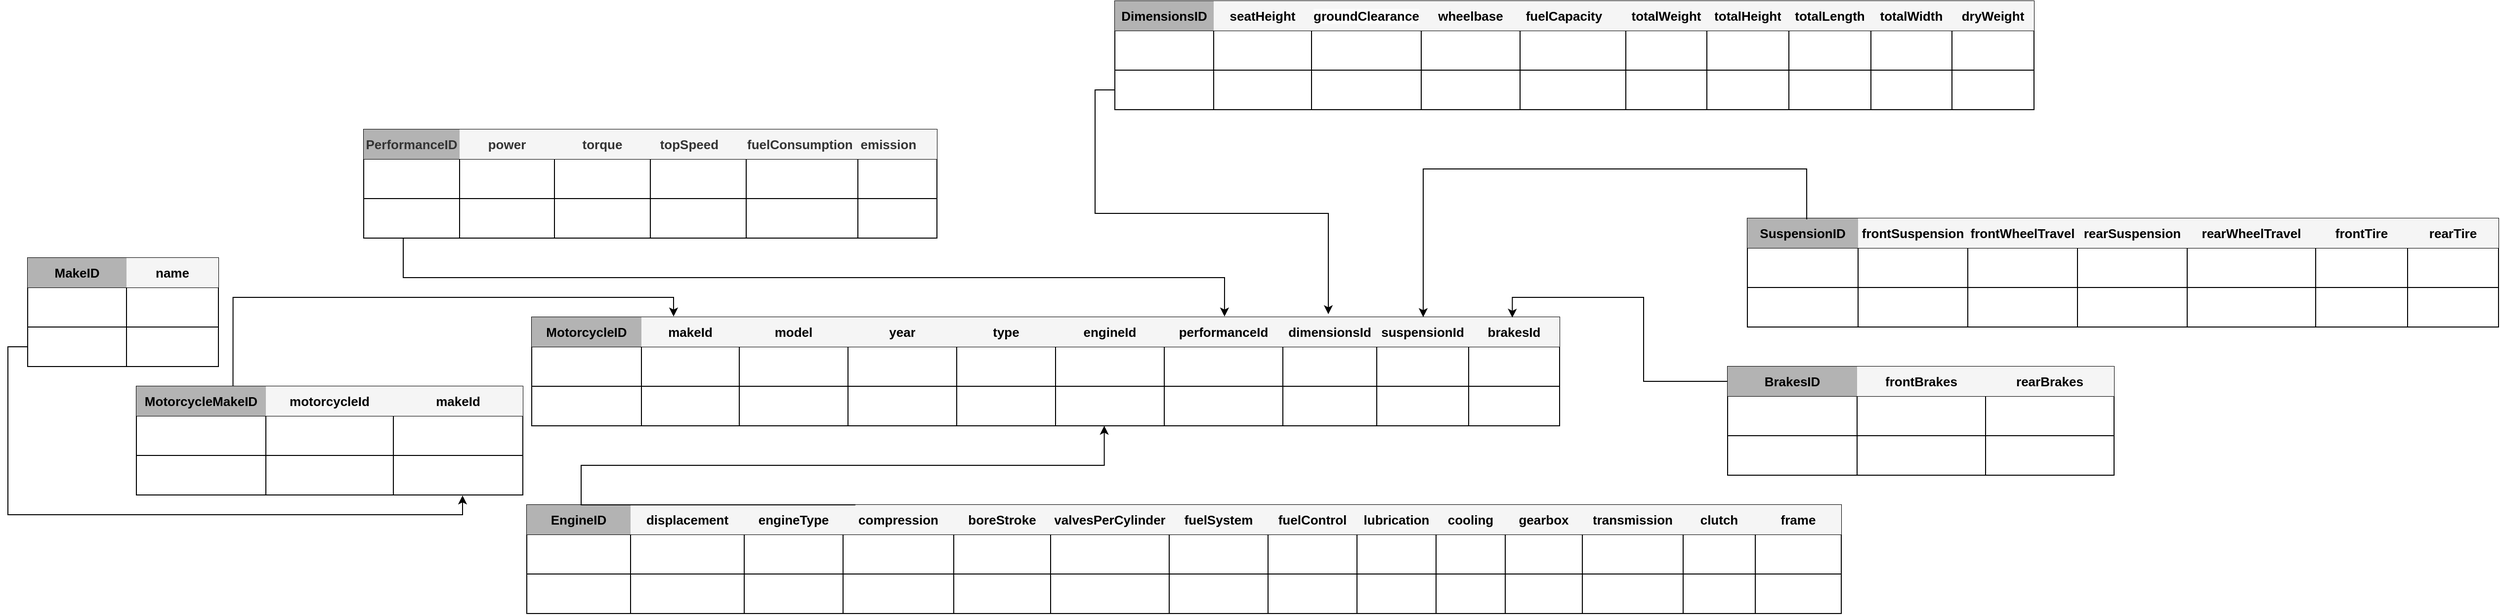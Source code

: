 <mxfile version="26.0.9">
  <diagram id="R2lEEEUBdFMjLlhIrx00" name="Page-1">
    <mxGraphModel dx="5842" dy="1688" grid="1" gridSize="10" guides="1" tooltips="1" connect="1" arrows="1" fold="1" page="1" pageScale="1" pageWidth="850" pageHeight="1100" math="0" shadow="0" extFonts="Permanent Marker^https://fonts.googleapis.com/css?family=Permanent+Marker">
      <root>
        <mxCell id="0" />
        <mxCell id="1" parent="0" />
        <mxCell id="NoP4yANCG9PIDfPH0jD4-156" value="" style="shape=table;startSize=0;container=1;collapsible=0;childLayout=tableLayout;" parent="1" vertex="1">
          <mxGeometry x="-1920" y="280" width="580" height="110" as="geometry" />
        </mxCell>
        <mxCell id="NoP4yANCG9PIDfPH0jD4-157" value="" style="shape=tableRow;horizontal=0;startSize=0;swimlaneHead=0;swimlaneBody=0;strokeColor=inherit;top=0;left=0;bottom=0;right=0;collapsible=0;dropTarget=0;fillColor=none;points=[[0,0.5],[1,0.5]];portConstraint=eastwest;" parent="NoP4yANCG9PIDfPH0jD4-156" vertex="1">
          <mxGeometry width="580" height="30" as="geometry" />
        </mxCell>
        <mxCell id="NoP4yANCG9PIDfPH0jD4-158" value="PerformanceID" style="shape=partialRectangle;html=1;whiteSpace=wrap;connectable=0;strokeColor=#666666;overflow=hidden;fillColor=#B3B3B3;top=0;left=0;bottom=0;right=0;pointerEvents=1;fontStyle=1;fontSize=13;fontColor=#333333;" parent="NoP4yANCG9PIDfPH0jD4-157" vertex="1">
          <mxGeometry width="97" height="30" as="geometry">
            <mxRectangle width="97" height="30" as="alternateBounds" />
          </mxGeometry>
        </mxCell>
        <mxCell id="NoP4yANCG9PIDfPH0jD4-159" value="&lt;span style=&quot;text-align: left;&quot;&gt;power&lt;/span&gt;" style="shape=partialRectangle;html=1;whiteSpace=wrap;connectable=0;strokeColor=#666666;overflow=hidden;fillColor=#f5f5f5;top=0;left=0;bottom=0;right=0;pointerEvents=1;fontStyle=1;fontSize=13;fontColor=#333333;" parent="NoP4yANCG9PIDfPH0jD4-157" vertex="1">
          <mxGeometry x="97" width="96" height="30" as="geometry">
            <mxRectangle width="96" height="30" as="alternateBounds" />
          </mxGeometry>
        </mxCell>
        <mxCell id="NoP4yANCG9PIDfPH0jD4-160" value="&lt;span style=&quot;text-align: left;&quot;&gt;torque&lt;/span&gt;" style="shape=partialRectangle;html=1;whiteSpace=wrap;connectable=0;strokeColor=#666666;overflow=hidden;fillColor=#f5f5f5;top=0;left=0;bottom=0;right=0;pointerEvents=1;fontStyle=1;fontSize=13;fontColor=#333333;" parent="NoP4yANCG9PIDfPH0jD4-157" vertex="1">
          <mxGeometry x="193" width="97" height="30" as="geometry">
            <mxRectangle width="97" height="30" as="alternateBounds" />
          </mxGeometry>
        </mxCell>
        <mxCell id="NoP4yANCG9PIDfPH0jD4-161" value="&lt;span style=&quot;text-align: left;&quot;&gt;topSpeed&amp;nbsp; &amp;nbsp; &amp;nbsp;&lt;/span&gt;" style="shape=partialRectangle;html=1;whiteSpace=wrap;connectable=0;strokeColor=#666666;overflow=hidden;fillColor=#f5f5f5;top=0;left=0;bottom=0;right=0;pointerEvents=1;fontStyle=1;fontSize=13;fontColor=#333333;" parent="NoP4yANCG9PIDfPH0jD4-157" vertex="1">
          <mxGeometry x="290" width="97" height="30" as="geometry">
            <mxRectangle width="97" height="30" as="alternateBounds" />
          </mxGeometry>
        </mxCell>
        <mxCell id="NoP4yANCG9PIDfPH0jD4-162" value="&lt;span style=&quot;text-align: left;&quot;&gt;fuelConsumption&amp;nbsp;&amp;nbsp;&lt;/span&gt;" style="shape=partialRectangle;html=1;whiteSpace=wrap;connectable=0;strokeColor=#666666;overflow=hidden;fillColor=#f5f5f5;top=0;left=0;bottom=0;right=0;pointerEvents=1;fontStyle=1;fontSize=13;fontColor=#333333;" parent="NoP4yANCG9PIDfPH0jD4-157" vertex="1">
          <mxGeometry x="387" width="113" height="30" as="geometry">
            <mxRectangle width="113" height="30" as="alternateBounds" />
          </mxGeometry>
        </mxCell>
        <mxCell id="NoP4yANCG9PIDfPH0jD4-163" value="&lt;span style=&quot;text-align: left;&quot;&gt;emission&amp;nbsp; &amp;nbsp; &amp;nbsp;&lt;/span&gt;" style="shape=partialRectangle;html=1;whiteSpace=wrap;connectable=0;strokeColor=#666666;overflow=hidden;fillColor=#f5f5f5;top=0;left=0;bottom=0;right=0;pointerEvents=1;fontStyle=1;fontSize=13;fontColor=#333333;" parent="NoP4yANCG9PIDfPH0jD4-157" vertex="1">
          <mxGeometry x="500" width="80" height="30" as="geometry">
            <mxRectangle width="80" height="30" as="alternateBounds" />
          </mxGeometry>
        </mxCell>
        <mxCell id="NoP4yANCG9PIDfPH0jD4-164" value="" style="shape=tableRow;horizontal=0;startSize=0;swimlaneHead=0;swimlaneBody=0;strokeColor=inherit;top=0;left=0;bottom=0;right=0;collapsible=0;dropTarget=0;fillColor=none;points=[[0,0.5],[1,0.5]];portConstraint=eastwest;" parent="NoP4yANCG9PIDfPH0jD4-156" vertex="1">
          <mxGeometry y="30" width="580" height="40" as="geometry" />
        </mxCell>
        <mxCell id="NoP4yANCG9PIDfPH0jD4-165" value="" style="shape=partialRectangle;html=1;whiteSpace=wrap;connectable=0;strokeColor=inherit;overflow=hidden;fillColor=none;top=0;left=0;bottom=0;right=0;pointerEvents=1;" parent="NoP4yANCG9PIDfPH0jD4-164" vertex="1">
          <mxGeometry width="97" height="40" as="geometry">
            <mxRectangle width="97" height="40" as="alternateBounds" />
          </mxGeometry>
        </mxCell>
        <mxCell id="NoP4yANCG9PIDfPH0jD4-166" value="" style="shape=partialRectangle;html=1;whiteSpace=wrap;connectable=0;strokeColor=inherit;overflow=hidden;fillColor=none;top=0;left=0;bottom=0;right=0;pointerEvents=1;" parent="NoP4yANCG9PIDfPH0jD4-164" vertex="1">
          <mxGeometry x="97" width="96" height="40" as="geometry">
            <mxRectangle width="96" height="40" as="alternateBounds" />
          </mxGeometry>
        </mxCell>
        <mxCell id="NoP4yANCG9PIDfPH0jD4-167" value="" style="shape=partialRectangle;html=1;whiteSpace=wrap;connectable=0;strokeColor=inherit;overflow=hidden;fillColor=none;top=0;left=0;bottom=0;right=0;pointerEvents=1;" parent="NoP4yANCG9PIDfPH0jD4-164" vertex="1">
          <mxGeometry x="193" width="97" height="40" as="geometry">
            <mxRectangle width="97" height="40" as="alternateBounds" />
          </mxGeometry>
        </mxCell>
        <mxCell id="NoP4yANCG9PIDfPH0jD4-168" value="" style="shape=partialRectangle;html=1;whiteSpace=wrap;connectable=0;strokeColor=inherit;overflow=hidden;fillColor=none;top=0;left=0;bottom=0;right=0;pointerEvents=1;" parent="NoP4yANCG9PIDfPH0jD4-164" vertex="1">
          <mxGeometry x="290" width="97" height="40" as="geometry">
            <mxRectangle width="97" height="40" as="alternateBounds" />
          </mxGeometry>
        </mxCell>
        <mxCell id="NoP4yANCG9PIDfPH0jD4-169" value="" style="shape=partialRectangle;html=1;whiteSpace=wrap;connectable=0;strokeColor=inherit;overflow=hidden;fillColor=none;top=0;left=0;bottom=0;right=0;pointerEvents=1;" parent="NoP4yANCG9PIDfPH0jD4-164" vertex="1">
          <mxGeometry x="387" width="113" height="40" as="geometry">
            <mxRectangle width="113" height="40" as="alternateBounds" />
          </mxGeometry>
        </mxCell>
        <mxCell id="NoP4yANCG9PIDfPH0jD4-170" value="" style="shape=partialRectangle;html=1;whiteSpace=wrap;connectable=0;strokeColor=inherit;overflow=hidden;fillColor=none;top=0;left=0;bottom=0;right=0;pointerEvents=1;" parent="NoP4yANCG9PIDfPH0jD4-164" vertex="1">
          <mxGeometry x="500" width="80" height="40" as="geometry">
            <mxRectangle width="80" height="40" as="alternateBounds" />
          </mxGeometry>
        </mxCell>
        <mxCell id="NoP4yANCG9PIDfPH0jD4-171" value="" style="shape=tableRow;horizontal=0;startSize=0;swimlaneHead=0;swimlaneBody=0;strokeColor=inherit;top=0;left=0;bottom=0;right=0;collapsible=0;dropTarget=0;fillColor=none;points=[[0,0.5],[1,0.5]];portConstraint=eastwest;" parent="NoP4yANCG9PIDfPH0jD4-156" vertex="1">
          <mxGeometry y="70" width="580" height="40" as="geometry" />
        </mxCell>
        <mxCell id="NoP4yANCG9PIDfPH0jD4-172" value="" style="shape=partialRectangle;html=1;whiteSpace=wrap;connectable=0;strokeColor=inherit;overflow=hidden;fillColor=none;top=0;left=0;bottom=0;right=0;pointerEvents=1;" parent="NoP4yANCG9PIDfPH0jD4-171" vertex="1">
          <mxGeometry width="97" height="40" as="geometry">
            <mxRectangle width="97" height="40" as="alternateBounds" />
          </mxGeometry>
        </mxCell>
        <mxCell id="NoP4yANCG9PIDfPH0jD4-173" value="" style="shape=partialRectangle;html=1;whiteSpace=wrap;connectable=0;strokeColor=inherit;overflow=hidden;fillColor=none;top=0;left=0;bottom=0;right=0;pointerEvents=1;" parent="NoP4yANCG9PIDfPH0jD4-171" vertex="1">
          <mxGeometry x="97" width="96" height="40" as="geometry">
            <mxRectangle width="96" height="40" as="alternateBounds" />
          </mxGeometry>
        </mxCell>
        <mxCell id="NoP4yANCG9PIDfPH0jD4-174" value="" style="shape=partialRectangle;html=1;whiteSpace=wrap;connectable=0;strokeColor=inherit;overflow=hidden;fillColor=none;top=0;left=0;bottom=0;right=0;pointerEvents=1;" parent="NoP4yANCG9PIDfPH0jD4-171" vertex="1">
          <mxGeometry x="193" width="97" height="40" as="geometry">
            <mxRectangle width="97" height="40" as="alternateBounds" />
          </mxGeometry>
        </mxCell>
        <mxCell id="NoP4yANCG9PIDfPH0jD4-175" value="" style="shape=partialRectangle;html=1;whiteSpace=wrap;connectable=0;strokeColor=inherit;overflow=hidden;fillColor=none;top=0;left=0;bottom=0;right=0;pointerEvents=1;" parent="NoP4yANCG9PIDfPH0jD4-171" vertex="1">
          <mxGeometry x="290" width="97" height="40" as="geometry">
            <mxRectangle width="97" height="40" as="alternateBounds" />
          </mxGeometry>
        </mxCell>
        <mxCell id="NoP4yANCG9PIDfPH0jD4-176" value="" style="shape=partialRectangle;html=1;whiteSpace=wrap;connectable=0;strokeColor=inherit;overflow=hidden;fillColor=none;top=0;left=0;bottom=0;right=0;pointerEvents=1;" parent="NoP4yANCG9PIDfPH0jD4-171" vertex="1">
          <mxGeometry x="387" width="113" height="40" as="geometry">
            <mxRectangle width="113" height="40" as="alternateBounds" />
          </mxGeometry>
        </mxCell>
        <mxCell id="NoP4yANCG9PIDfPH0jD4-177" value="" style="shape=partialRectangle;html=1;whiteSpace=wrap;connectable=0;strokeColor=inherit;overflow=hidden;fillColor=none;top=0;left=0;bottom=0;right=0;pointerEvents=1;" parent="NoP4yANCG9PIDfPH0jD4-171" vertex="1">
          <mxGeometry x="500" width="80" height="40" as="geometry">
            <mxRectangle width="80" height="40" as="alternateBounds" />
          </mxGeometry>
        </mxCell>
        <mxCell id="NoP4yANCG9PIDfPH0jD4-185" value="" style="shape=table;startSize=0;container=1;collapsible=0;childLayout=tableLayout;" parent="1" vertex="1">
          <mxGeometry x="-1160" y="150" width="930" height="110" as="geometry" />
        </mxCell>
        <mxCell id="NoP4yANCG9PIDfPH0jD4-186" value="" style="shape=tableRow;horizontal=0;startSize=0;swimlaneHead=0;swimlaneBody=0;strokeColor=inherit;top=0;left=0;bottom=0;right=0;collapsible=0;dropTarget=0;fillColor=none;points=[[0,0.5],[1,0.5]];portConstraint=eastwest;" parent="NoP4yANCG9PIDfPH0jD4-185" vertex="1">
          <mxGeometry width="930" height="30" as="geometry" />
        </mxCell>
        <mxCell id="NoP4yANCG9PIDfPH0jD4-187" value="&lt;span style=&quot;color: rgb(0, 0, 0);&quot;&gt;DimensionsID&lt;/span&gt;" style="shape=partialRectangle;html=1;whiteSpace=wrap;connectable=0;strokeColor=inherit;overflow=hidden;fillColor=#B3B3B3;top=0;left=0;bottom=0;right=0;pointerEvents=1;fontStyle=1;fontSize=13;fontColor=#333333;align=center;verticalAlign=middle;strokeWidth=1;" parent="NoP4yANCG9PIDfPH0jD4-186" vertex="1">
          <mxGeometry width="100" height="30" as="geometry">
            <mxRectangle width="100" height="30" as="alternateBounds" />
          </mxGeometry>
        </mxCell>
        <mxCell id="NoP4yANCG9PIDfPH0jD4-188" value="&lt;span style=&quot;color: rgb(0, 0, 0);&quot;&gt;seatHeight&lt;/span&gt;" style="shape=partialRectangle;html=1;whiteSpace=wrap;connectable=0;strokeColor=inherit;overflow=hidden;fillColor=#f5f5f5;top=0;left=0;bottom=0;right=0;pointerEvents=1;fontStyle=1;fontSize=13;fontColor=#333333;align=center;verticalAlign=middle;strokeWidth=1;" parent="NoP4yANCG9PIDfPH0jD4-186" vertex="1">
          <mxGeometry x="100" width="99" height="30" as="geometry">
            <mxRectangle width="99" height="30" as="alternateBounds" />
          </mxGeometry>
        </mxCell>
        <mxCell id="NoP4yANCG9PIDfPH0jD4-189" value="&lt;span style=&quot;color: rgb(0, 0, 0); font-family: Helvetica; font-style: normal; font-variant-ligatures: normal; font-variant-caps: normal; letter-spacing: normal; orphans: 2; text-indent: 0px; text-transform: none; widows: 2; word-spacing: 0px; -webkit-text-stroke-width: 0px; white-space: normal; background-color: rgb(251, 251, 251); text-decoration-thickness: initial; text-decoration-style: initial; text-decoration-color: initial; float: none; display: inline !important;&quot;&gt;groundClearance&lt;/span&gt;" style="shape=partialRectangle;html=1;whiteSpace=wrap;connectable=0;strokeColor=inherit;overflow=hidden;fillColor=#f5f5f5;top=0;left=0;bottom=0;right=0;pointerEvents=1;fontStyle=1;fontSize=13;fontColor=#333333;align=center;verticalAlign=middle;strokeWidth=1;" parent="NoP4yANCG9PIDfPH0jD4-186" vertex="1">
          <mxGeometry x="199" width="111" height="30" as="geometry">
            <mxRectangle width="111" height="30" as="alternateBounds" />
          </mxGeometry>
        </mxCell>
        <mxCell id="NoP4yANCG9PIDfPH0jD4-190" value="&lt;span style=&quot;color: rgb(0, 0, 0);&quot;&gt;wheelbase&lt;/span&gt;" style="shape=partialRectangle;html=1;whiteSpace=wrap;connectable=0;strokeColor=inherit;overflow=hidden;fillColor=#f5f5f5;top=0;left=0;bottom=0;right=0;pointerEvents=1;fontStyle=1;fontSize=13;fontColor=#333333;align=center;verticalAlign=middle;strokeWidth=1;" parent="NoP4yANCG9PIDfPH0jD4-186" vertex="1">
          <mxGeometry x="310" width="100" height="30" as="geometry">
            <mxRectangle width="100" height="30" as="alternateBounds" />
          </mxGeometry>
        </mxCell>
        <mxCell id="NoP4yANCG9PIDfPH0jD4-191" value="&lt;span style=&quot;color: rgb(0, 0, 0);&quot;&gt;fuelCapacity&amp;nbsp; &amp;nbsp; &amp;nbsp;&lt;/span&gt;" style="shape=partialRectangle;html=1;whiteSpace=wrap;connectable=0;strokeColor=inherit;overflow=hidden;fillColor=#f5f5f5;top=0;left=0;bottom=0;right=0;pointerEvents=1;fontStyle=1;fontSize=13;fontColor=#333333;align=center;verticalAlign=middle;strokeWidth=1;" parent="NoP4yANCG9PIDfPH0jD4-186" vertex="1">
          <mxGeometry x="410" width="107" height="30" as="geometry">
            <mxRectangle width="107" height="30" as="alternateBounds" />
          </mxGeometry>
        </mxCell>
        <mxCell id="NoP4yANCG9PIDfPH0jD4-192" value="&lt;span style=&quot;color: rgb(0, 0, 0);&quot;&gt;totalWeight&lt;/span&gt;" style="shape=partialRectangle;html=1;whiteSpace=wrap;connectable=0;strokeColor=inherit;overflow=hidden;fillColor=#f5f5f5;top=0;left=0;bottom=0;right=0;pointerEvents=1;fontStyle=1;fontSize=13;fontColor=#333333;align=center;verticalAlign=middle;strokeWidth=1;" parent="NoP4yANCG9PIDfPH0jD4-186" vertex="1">
          <mxGeometry x="517" width="82" height="30" as="geometry">
            <mxRectangle width="82" height="30" as="alternateBounds" />
          </mxGeometry>
        </mxCell>
        <mxCell id="NoP4yANCG9PIDfPH0jD4-216" value="&lt;span style=&quot;color: rgb(0, 0, 0);&quot;&gt;totalHeight&lt;/span&gt;" style="shape=partialRectangle;html=1;whiteSpace=wrap;connectable=0;strokeColor=inherit;overflow=hidden;fillColor=#f5f5f5;top=0;left=0;bottom=0;right=0;pointerEvents=1;fontStyle=1;fontSize=13;fontColor=#333333;align=center;verticalAlign=middle;strokeWidth=1;" parent="NoP4yANCG9PIDfPH0jD4-186" vertex="1">
          <mxGeometry x="599" width="83" height="30" as="geometry">
            <mxRectangle width="83" height="30" as="alternateBounds" />
          </mxGeometry>
        </mxCell>
        <mxCell id="NoP4yANCG9PIDfPH0jD4-213" value="&lt;span style=&quot;color: rgb(0, 0, 0);&quot;&gt;totalLength&lt;/span&gt;" style="shape=partialRectangle;html=1;whiteSpace=wrap;connectable=0;strokeColor=inherit;overflow=hidden;fillColor=#f5f5f5;top=0;left=0;bottom=0;right=0;pointerEvents=1;fontStyle=1;fontSize=13;fontColor=#333333;align=center;verticalAlign=middle;strokeWidth=1;" parent="NoP4yANCG9PIDfPH0jD4-186" vertex="1">
          <mxGeometry x="682" width="83" height="30" as="geometry">
            <mxRectangle width="83" height="30" as="alternateBounds" />
          </mxGeometry>
        </mxCell>
        <mxCell id="NoP4yANCG9PIDfPH0jD4-210" value="&lt;span style=&quot;color: rgb(0, 0, 0);&quot;&gt;totalWidth&lt;/span&gt;" style="shape=partialRectangle;html=1;whiteSpace=wrap;connectable=0;strokeColor=inherit;overflow=hidden;fillColor=#f5f5f5;top=0;left=0;bottom=0;right=0;pointerEvents=1;fontStyle=1;fontSize=13;fontColor=#333333;align=center;verticalAlign=middle;strokeWidth=1;" parent="NoP4yANCG9PIDfPH0jD4-186" vertex="1">
          <mxGeometry x="765" width="82" height="30" as="geometry">
            <mxRectangle width="82" height="30" as="alternateBounds" />
          </mxGeometry>
        </mxCell>
        <mxCell id="NoP4yANCG9PIDfPH0jD4-207" value="&lt;span style=&quot;color: rgb(0, 0, 0);&quot;&gt;dryWeight&lt;/span&gt;" style="shape=partialRectangle;html=1;whiteSpace=wrap;connectable=0;strokeColor=inherit;overflow=hidden;fillColor=#f5f5f5;top=0;left=0;bottom=0;right=0;pointerEvents=1;fontStyle=1;fontSize=13;fontColor=#333333;align=center;verticalAlign=middle;strokeWidth=1;" parent="NoP4yANCG9PIDfPH0jD4-186" vertex="1">
          <mxGeometry x="847" width="83" height="30" as="geometry">
            <mxRectangle width="83" height="30" as="alternateBounds" />
          </mxGeometry>
        </mxCell>
        <mxCell id="NoP4yANCG9PIDfPH0jD4-193" value="" style="shape=tableRow;horizontal=0;startSize=0;swimlaneHead=0;swimlaneBody=0;strokeColor=inherit;top=0;left=0;bottom=0;right=0;collapsible=0;dropTarget=0;fillColor=none;points=[[0,0.5],[1,0.5]];portConstraint=eastwest;" parent="NoP4yANCG9PIDfPH0jD4-185" vertex="1">
          <mxGeometry y="30" width="930" height="40" as="geometry" />
        </mxCell>
        <mxCell id="NoP4yANCG9PIDfPH0jD4-194" value="" style="shape=partialRectangle;html=1;whiteSpace=wrap;connectable=0;strokeColor=inherit;overflow=hidden;fillColor=none;top=0;left=0;bottom=0;right=0;pointerEvents=1;strokeWidth=1;" parent="NoP4yANCG9PIDfPH0jD4-193" vertex="1">
          <mxGeometry width="100" height="40" as="geometry">
            <mxRectangle width="100" height="40" as="alternateBounds" />
          </mxGeometry>
        </mxCell>
        <mxCell id="NoP4yANCG9PIDfPH0jD4-195" value="" style="shape=partialRectangle;html=1;whiteSpace=wrap;connectable=0;strokeColor=inherit;overflow=hidden;fillColor=none;top=0;left=0;bottom=0;right=0;pointerEvents=1;strokeWidth=1;" parent="NoP4yANCG9PIDfPH0jD4-193" vertex="1">
          <mxGeometry x="100" width="99" height="40" as="geometry">
            <mxRectangle width="99" height="40" as="alternateBounds" />
          </mxGeometry>
        </mxCell>
        <mxCell id="NoP4yANCG9PIDfPH0jD4-196" value="" style="shape=partialRectangle;html=1;whiteSpace=wrap;connectable=0;strokeColor=inherit;overflow=hidden;fillColor=none;top=0;left=0;bottom=0;right=0;pointerEvents=1;strokeWidth=1;" parent="NoP4yANCG9PIDfPH0jD4-193" vertex="1">
          <mxGeometry x="199" width="111" height="40" as="geometry">
            <mxRectangle width="111" height="40" as="alternateBounds" />
          </mxGeometry>
        </mxCell>
        <mxCell id="NoP4yANCG9PIDfPH0jD4-197" value="" style="shape=partialRectangle;html=1;whiteSpace=wrap;connectable=0;strokeColor=inherit;overflow=hidden;fillColor=none;top=0;left=0;bottom=0;right=0;pointerEvents=1;strokeWidth=1;" parent="NoP4yANCG9PIDfPH0jD4-193" vertex="1">
          <mxGeometry x="310" width="100" height="40" as="geometry">
            <mxRectangle width="100" height="40" as="alternateBounds" />
          </mxGeometry>
        </mxCell>
        <mxCell id="NoP4yANCG9PIDfPH0jD4-198" value="" style="shape=partialRectangle;html=1;whiteSpace=wrap;connectable=0;strokeColor=inherit;overflow=hidden;fillColor=none;top=0;left=0;bottom=0;right=0;pointerEvents=1;strokeWidth=1;" parent="NoP4yANCG9PIDfPH0jD4-193" vertex="1">
          <mxGeometry x="410" width="107" height="40" as="geometry">
            <mxRectangle width="107" height="40" as="alternateBounds" />
          </mxGeometry>
        </mxCell>
        <mxCell id="NoP4yANCG9PIDfPH0jD4-199" value="" style="shape=partialRectangle;html=1;whiteSpace=wrap;connectable=0;strokeColor=inherit;overflow=hidden;fillColor=none;top=0;left=0;bottom=0;right=0;pointerEvents=1;strokeWidth=1;" parent="NoP4yANCG9PIDfPH0jD4-193" vertex="1">
          <mxGeometry x="517" width="82" height="40" as="geometry">
            <mxRectangle width="82" height="40" as="alternateBounds" />
          </mxGeometry>
        </mxCell>
        <mxCell id="NoP4yANCG9PIDfPH0jD4-217" style="shape=partialRectangle;html=1;whiteSpace=wrap;connectable=0;strokeColor=inherit;overflow=hidden;fillColor=none;top=0;left=0;bottom=0;right=0;pointerEvents=1;strokeWidth=1;" parent="NoP4yANCG9PIDfPH0jD4-193" vertex="1">
          <mxGeometry x="599" width="83" height="40" as="geometry">
            <mxRectangle width="83" height="40" as="alternateBounds" />
          </mxGeometry>
        </mxCell>
        <mxCell id="NoP4yANCG9PIDfPH0jD4-214" style="shape=partialRectangle;html=1;whiteSpace=wrap;connectable=0;strokeColor=inherit;overflow=hidden;fillColor=none;top=0;left=0;bottom=0;right=0;pointerEvents=1;strokeWidth=1;" parent="NoP4yANCG9PIDfPH0jD4-193" vertex="1">
          <mxGeometry x="682" width="83" height="40" as="geometry">
            <mxRectangle width="83" height="40" as="alternateBounds" />
          </mxGeometry>
        </mxCell>
        <mxCell id="NoP4yANCG9PIDfPH0jD4-211" style="shape=partialRectangle;html=1;whiteSpace=wrap;connectable=0;strokeColor=inherit;overflow=hidden;fillColor=none;top=0;left=0;bottom=0;right=0;pointerEvents=1;strokeWidth=1;" parent="NoP4yANCG9PIDfPH0jD4-193" vertex="1">
          <mxGeometry x="765" width="82" height="40" as="geometry">
            <mxRectangle width="82" height="40" as="alternateBounds" />
          </mxGeometry>
        </mxCell>
        <mxCell id="NoP4yANCG9PIDfPH0jD4-208" style="shape=partialRectangle;html=1;whiteSpace=wrap;connectable=0;strokeColor=inherit;overflow=hidden;fillColor=none;top=0;left=0;bottom=0;right=0;pointerEvents=1;strokeWidth=1;" parent="NoP4yANCG9PIDfPH0jD4-193" vertex="1">
          <mxGeometry x="847" width="83" height="40" as="geometry">
            <mxRectangle width="83" height="40" as="alternateBounds" />
          </mxGeometry>
        </mxCell>
        <mxCell id="NoP4yANCG9PIDfPH0jD4-200" value="" style="shape=tableRow;horizontal=0;startSize=0;swimlaneHead=0;swimlaneBody=0;strokeColor=inherit;top=0;left=0;bottom=0;right=0;collapsible=0;dropTarget=0;fillColor=none;points=[[0,0.5],[1,0.5]];portConstraint=eastwest;" parent="NoP4yANCG9PIDfPH0jD4-185" vertex="1">
          <mxGeometry y="70" width="930" height="40" as="geometry" />
        </mxCell>
        <mxCell id="NoP4yANCG9PIDfPH0jD4-201" value="" style="shape=partialRectangle;html=1;whiteSpace=wrap;connectable=0;strokeColor=inherit;overflow=hidden;fillColor=none;top=0;left=0;bottom=0;right=0;pointerEvents=1;strokeWidth=1;" parent="NoP4yANCG9PIDfPH0jD4-200" vertex="1">
          <mxGeometry width="100" height="40" as="geometry">
            <mxRectangle width="100" height="40" as="alternateBounds" />
          </mxGeometry>
        </mxCell>
        <mxCell id="NoP4yANCG9PIDfPH0jD4-202" value="" style="shape=partialRectangle;html=1;whiteSpace=wrap;connectable=0;strokeColor=inherit;overflow=hidden;fillColor=none;top=0;left=0;bottom=0;right=0;pointerEvents=1;strokeWidth=1;" parent="NoP4yANCG9PIDfPH0jD4-200" vertex="1">
          <mxGeometry x="100" width="99" height="40" as="geometry">
            <mxRectangle width="99" height="40" as="alternateBounds" />
          </mxGeometry>
        </mxCell>
        <mxCell id="NoP4yANCG9PIDfPH0jD4-203" value="" style="shape=partialRectangle;html=1;whiteSpace=wrap;connectable=0;strokeColor=inherit;overflow=hidden;fillColor=none;top=0;left=0;bottom=0;right=0;pointerEvents=1;strokeWidth=1;" parent="NoP4yANCG9PIDfPH0jD4-200" vertex="1">
          <mxGeometry x="199" width="111" height="40" as="geometry">
            <mxRectangle width="111" height="40" as="alternateBounds" />
          </mxGeometry>
        </mxCell>
        <mxCell id="NoP4yANCG9PIDfPH0jD4-204" value="" style="shape=partialRectangle;html=1;whiteSpace=wrap;connectable=0;strokeColor=inherit;overflow=hidden;fillColor=none;top=0;left=0;bottom=0;right=0;pointerEvents=1;strokeWidth=1;" parent="NoP4yANCG9PIDfPH0jD4-200" vertex="1">
          <mxGeometry x="310" width="100" height="40" as="geometry">
            <mxRectangle width="100" height="40" as="alternateBounds" />
          </mxGeometry>
        </mxCell>
        <mxCell id="NoP4yANCG9PIDfPH0jD4-205" value="" style="shape=partialRectangle;html=1;whiteSpace=wrap;connectable=0;strokeColor=inherit;overflow=hidden;fillColor=none;top=0;left=0;bottom=0;right=0;pointerEvents=1;strokeWidth=1;" parent="NoP4yANCG9PIDfPH0jD4-200" vertex="1">
          <mxGeometry x="410" width="107" height="40" as="geometry">
            <mxRectangle width="107" height="40" as="alternateBounds" />
          </mxGeometry>
        </mxCell>
        <mxCell id="NoP4yANCG9PIDfPH0jD4-206" value="" style="shape=partialRectangle;html=1;whiteSpace=wrap;connectable=0;strokeColor=inherit;overflow=hidden;fillColor=none;top=0;left=0;bottom=0;right=0;pointerEvents=1;strokeWidth=1;" parent="NoP4yANCG9PIDfPH0jD4-200" vertex="1">
          <mxGeometry x="517" width="82" height="40" as="geometry">
            <mxRectangle width="82" height="40" as="alternateBounds" />
          </mxGeometry>
        </mxCell>
        <mxCell id="NoP4yANCG9PIDfPH0jD4-218" style="shape=partialRectangle;html=1;whiteSpace=wrap;connectable=0;strokeColor=inherit;overflow=hidden;fillColor=none;top=0;left=0;bottom=0;right=0;pointerEvents=1;strokeWidth=1;" parent="NoP4yANCG9PIDfPH0jD4-200" vertex="1">
          <mxGeometry x="599" width="83" height="40" as="geometry">
            <mxRectangle width="83" height="40" as="alternateBounds" />
          </mxGeometry>
        </mxCell>
        <mxCell id="NoP4yANCG9PIDfPH0jD4-215" style="shape=partialRectangle;html=1;whiteSpace=wrap;connectable=0;strokeColor=inherit;overflow=hidden;fillColor=none;top=0;left=0;bottom=0;right=0;pointerEvents=1;strokeWidth=1;" parent="NoP4yANCG9PIDfPH0jD4-200" vertex="1">
          <mxGeometry x="682" width="83" height="40" as="geometry">
            <mxRectangle width="83" height="40" as="alternateBounds" />
          </mxGeometry>
        </mxCell>
        <mxCell id="NoP4yANCG9PIDfPH0jD4-212" style="shape=partialRectangle;html=1;whiteSpace=wrap;connectable=0;strokeColor=inherit;overflow=hidden;fillColor=none;top=0;left=0;bottom=0;right=0;pointerEvents=1;strokeWidth=1;" parent="NoP4yANCG9PIDfPH0jD4-200" vertex="1">
          <mxGeometry x="765" width="82" height="40" as="geometry">
            <mxRectangle width="82" height="40" as="alternateBounds" />
          </mxGeometry>
        </mxCell>
        <mxCell id="NoP4yANCG9PIDfPH0jD4-209" style="shape=partialRectangle;html=1;whiteSpace=wrap;connectable=0;strokeColor=inherit;overflow=hidden;fillColor=none;top=0;left=0;bottom=0;right=0;pointerEvents=1;strokeWidth=1;" parent="NoP4yANCG9PIDfPH0jD4-200" vertex="1">
          <mxGeometry x="847" width="83" height="40" as="geometry">
            <mxRectangle width="83" height="40" as="alternateBounds" />
          </mxGeometry>
        </mxCell>
        <mxCell id="NoP4yANCG9PIDfPH0jD4-219" value="" style="shape=table;startSize=0;container=1;collapsible=0;childLayout=tableLayout;" parent="1" vertex="1">
          <mxGeometry x="-520" y="370" width="760" height="110" as="geometry" />
        </mxCell>
        <mxCell id="NoP4yANCG9PIDfPH0jD4-220" value="" style="shape=tableRow;horizontal=0;startSize=0;swimlaneHead=0;swimlaneBody=0;strokeColor=inherit;top=0;left=0;bottom=0;right=0;collapsible=0;dropTarget=0;fillColor=none;points=[[0,0.5],[1,0.5]];portConstraint=eastwest;" parent="NoP4yANCG9PIDfPH0jD4-219" vertex="1">
          <mxGeometry width="760" height="30" as="geometry" />
        </mxCell>
        <mxCell id="NoP4yANCG9PIDfPH0jD4-221" value="&lt;span style=&quot;color: rgb(0, 0, 0);&quot;&gt;SuspensionID&lt;/span&gt;" style="shape=partialRectangle;html=1;whiteSpace=wrap;connectable=0;strokeColor=#000000;overflow=hidden;fillColor=#B3B3B3;top=0;left=0;bottom=0;right=0;pointerEvents=1;fontStyle=1;fontSize=13;fontColor=#333333;align=center;" parent="NoP4yANCG9PIDfPH0jD4-220" vertex="1">
          <mxGeometry width="112" height="30" as="geometry">
            <mxRectangle width="112" height="30" as="alternateBounds" />
          </mxGeometry>
        </mxCell>
        <mxCell id="NoP4yANCG9PIDfPH0jD4-222" value="&lt;span style=&quot;color: rgb(0, 0, 0);&quot;&gt;frontSuspension&lt;/span&gt;" style="shape=partialRectangle;html=1;whiteSpace=wrap;connectable=0;strokeColor=#000000;overflow=hidden;fillColor=#f5f5f5;top=0;left=0;bottom=0;right=0;pointerEvents=1;fontStyle=1;fontSize=13;fontColor=#333333;align=center;" parent="NoP4yANCG9PIDfPH0jD4-220" vertex="1">
          <mxGeometry x="112" width="111" height="30" as="geometry">
            <mxRectangle width="111" height="30" as="alternateBounds" />
          </mxGeometry>
        </mxCell>
        <mxCell id="NoP4yANCG9PIDfPH0jD4-223" value="&lt;span style=&quot;color: rgb(0, 0, 0);&quot;&gt;frontWheelTravel&lt;/span&gt;" style="shape=partialRectangle;html=1;whiteSpace=wrap;connectable=0;strokeColor=#000000;overflow=hidden;fillColor=#f5f5f5;top=0;left=0;bottom=0;right=0;pointerEvents=1;fontStyle=1;fontSize=13;fontColor=#333333;align=center;" parent="NoP4yANCG9PIDfPH0jD4-220" vertex="1">
          <mxGeometry x="223" width="111" height="30" as="geometry">
            <mxRectangle width="111" height="30" as="alternateBounds" />
          </mxGeometry>
        </mxCell>
        <mxCell id="NoP4yANCG9PIDfPH0jD4-224" value="&lt;span style=&quot;color: rgb(0, 0, 0);&quot;&gt;rearSuspension&lt;/span&gt;" style="shape=partialRectangle;html=1;whiteSpace=wrap;connectable=0;strokeColor=#000000;overflow=hidden;fillColor=#f5f5f5;top=0;left=0;bottom=0;right=0;pointerEvents=1;fontStyle=1;fontSize=13;fontColor=#333333;align=center;" parent="NoP4yANCG9PIDfPH0jD4-220" vertex="1">
          <mxGeometry x="334" width="111" height="30" as="geometry">
            <mxRectangle width="111" height="30" as="alternateBounds" />
          </mxGeometry>
        </mxCell>
        <mxCell id="NoP4yANCG9PIDfPH0jD4-225" value="&lt;span style=&quot;color: rgb(0, 0, 0);&quot;&gt;rearWheelTravel&lt;/span&gt;" style="shape=partialRectangle;html=1;whiteSpace=wrap;connectable=0;strokeColor=#000000;overflow=hidden;fillColor=#f5f5f5;top=0;left=0;bottom=0;right=0;pointerEvents=1;fontStyle=1;fontSize=13;fontColor=#333333;align=center;" parent="NoP4yANCG9PIDfPH0jD4-220" vertex="1">
          <mxGeometry x="445" width="130" height="30" as="geometry">
            <mxRectangle width="130" height="30" as="alternateBounds" />
          </mxGeometry>
        </mxCell>
        <mxCell id="NoP4yANCG9PIDfPH0jD4-226" value="&lt;span style=&quot;color: rgb(0, 0, 0);&quot;&gt;frontTire&lt;/span&gt;" style="shape=partialRectangle;html=1;whiteSpace=wrap;connectable=0;strokeColor=#000000;overflow=hidden;fillColor=#f5f5f5;top=0;left=0;bottom=0;right=0;pointerEvents=1;fontStyle=1;fontSize=13;fontColor=#333333;align=center;" parent="NoP4yANCG9PIDfPH0jD4-220" vertex="1">
          <mxGeometry x="575" width="93" height="30" as="geometry">
            <mxRectangle width="93" height="30" as="alternateBounds" />
          </mxGeometry>
        </mxCell>
        <mxCell id="NoP4yANCG9PIDfPH0jD4-241" value="&lt;span style=&quot;color: rgb(0, 0, 0);&quot;&gt;rearTire&lt;/span&gt;" style="shape=partialRectangle;html=1;whiteSpace=wrap;connectable=0;strokeColor=#000000;overflow=hidden;fillColor=#f5f5f5;top=0;left=0;bottom=0;right=0;pointerEvents=1;fontStyle=1;fontSize=13;fontColor=#333333;align=center;" parent="NoP4yANCG9PIDfPH0jD4-220" vertex="1">
          <mxGeometry x="668" width="92" height="30" as="geometry">
            <mxRectangle width="92" height="30" as="alternateBounds" />
          </mxGeometry>
        </mxCell>
        <mxCell id="NoP4yANCG9PIDfPH0jD4-227" value="" style="shape=tableRow;horizontal=0;startSize=0;swimlaneHead=0;swimlaneBody=0;strokeColor=inherit;top=0;left=0;bottom=0;right=0;collapsible=0;dropTarget=0;fillColor=none;points=[[0,0.5],[1,0.5]];portConstraint=eastwest;" parent="NoP4yANCG9PIDfPH0jD4-219" vertex="1">
          <mxGeometry y="30" width="760" height="40" as="geometry" />
        </mxCell>
        <mxCell id="NoP4yANCG9PIDfPH0jD4-228" value="" style="shape=partialRectangle;html=1;whiteSpace=wrap;connectable=0;strokeColor=inherit;overflow=hidden;fillColor=none;top=0;left=0;bottom=0;right=0;pointerEvents=1;" parent="NoP4yANCG9PIDfPH0jD4-227" vertex="1">
          <mxGeometry width="112" height="40" as="geometry">
            <mxRectangle width="112" height="40" as="alternateBounds" />
          </mxGeometry>
        </mxCell>
        <mxCell id="NoP4yANCG9PIDfPH0jD4-229" value="" style="shape=partialRectangle;html=1;whiteSpace=wrap;connectable=0;strokeColor=inherit;overflow=hidden;fillColor=none;top=0;left=0;bottom=0;right=0;pointerEvents=1;" parent="NoP4yANCG9PIDfPH0jD4-227" vertex="1">
          <mxGeometry x="112" width="111" height="40" as="geometry">
            <mxRectangle width="111" height="40" as="alternateBounds" />
          </mxGeometry>
        </mxCell>
        <mxCell id="NoP4yANCG9PIDfPH0jD4-230" value="" style="shape=partialRectangle;html=1;whiteSpace=wrap;connectable=0;strokeColor=inherit;overflow=hidden;fillColor=none;top=0;left=0;bottom=0;right=0;pointerEvents=1;" parent="NoP4yANCG9PIDfPH0jD4-227" vertex="1">
          <mxGeometry x="223" width="111" height="40" as="geometry">
            <mxRectangle width="111" height="40" as="alternateBounds" />
          </mxGeometry>
        </mxCell>
        <mxCell id="NoP4yANCG9PIDfPH0jD4-231" value="" style="shape=partialRectangle;html=1;whiteSpace=wrap;connectable=0;strokeColor=inherit;overflow=hidden;fillColor=none;top=0;left=0;bottom=0;right=0;pointerEvents=1;" parent="NoP4yANCG9PIDfPH0jD4-227" vertex="1">
          <mxGeometry x="334" width="111" height="40" as="geometry">
            <mxRectangle width="111" height="40" as="alternateBounds" />
          </mxGeometry>
        </mxCell>
        <mxCell id="NoP4yANCG9PIDfPH0jD4-232" value="" style="shape=partialRectangle;html=1;whiteSpace=wrap;connectable=0;strokeColor=inherit;overflow=hidden;fillColor=none;top=0;left=0;bottom=0;right=0;pointerEvents=1;" parent="NoP4yANCG9PIDfPH0jD4-227" vertex="1">
          <mxGeometry x="445" width="130" height="40" as="geometry">
            <mxRectangle width="130" height="40" as="alternateBounds" />
          </mxGeometry>
        </mxCell>
        <mxCell id="NoP4yANCG9PIDfPH0jD4-233" value="" style="shape=partialRectangle;html=1;whiteSpace=wrap;connectable=0;strokeColor=inherit;overflow=hidden;fillColor=none;top=0;left=0;bottom=0;right=0;pointerEvents=1;" parent="NoP4yANCG9PIDfPH0jD4-227" vertex="1">
          <mxGeometry x="575" width="93" height="40" as="geometry">
            <mxRectangle width="93" height="40" as="alternateBounds" />
          </mxGeometry>
        </mxCell>
        <mxCell id="NoP4yANCG9PIDfPH0jD4-242" style="shape=partialRectangle;html=1;whiteSpace=wrap;connectable=0;strokeColor=inherit;overflow=hidden;fillColor=none;top=0;left=0;bottom=0;right=0;pointerEvents=1;" parent="NoP4yANCG9PIDfPH0jD4-227" vertex="1">
          <mxGeometry x="668" width="92" height="40" as="geometry">
            <mxRectangle width="92" height="40" as="alternateBounds" />
          </mxGeometry>
        </mxCell>
        <mxCell id="NoP4yANCG9PIDfPH0jD4-234" value="" style="shape=tableRow;horizontal=0;startSize=0;swimlaneHead=0;swimlaneBody=0;strokeColor=inherit;top=0;left=0;bottom=0;right=0;collapsible=0;dropTarget=0;fillColor=none;points=[[0,0.5],[1,0.5]];portConstraint=eastwest;" parent="NoP4yANCG9PIDfPH0jD4-219" vertex="1">
          <mxGeometry y="70" width="760" height="40" as="geometry" />
        </mxCell>
        <mxCell id="NoP4yANCG9PIDfPH0jD4-235" value="" style="shape=partialRectangle;html=1;whiteSpace=wrap;connectable=0;strokeColor=inherit;overflow=hidden;fillColor=none;top=0;left=0;bottom=0;right=0;pointerEvents=1;" parent="NoP4yANCG9PIDfPH0jD4-234" vertex="1">
          <mxGeometry width="112" height="40" as="geometry">
            <mxRectangle width="112" height="40" as="alternateBounds" />
          </mxGeometry>
        </mxCell>
        <mxCell id="NoP4yANCG9PIDfPH0jD4-236" value="" style="shape=partialRectangle;html=1;whiteSpace=wrap;connectable=0;strokeColor=inherit;overflow=hidden;fillColor=none;top=0;left=0;bottom=0;right=0;pointerEvents=1;" parent="NoP4yANCG9PIDfPH0jD4-234" vertex="1">
          <mxGeometry x="112" width="111" height="40" as="geometry">
            <mxRectangle width="111" height="40" as="alternateBounds" />
          </mxGeometry>
        </mxCell>
        <mxCell id="NoP4yANCG9PIDfPH0jD4-237" value="" style="shape=partialRectangle;html=1;whiteSpace=wrap;connectable=0;strokeColor=inherit;overflow=hidden;fillColor=none;top=0;left=0;bottom=0;right=0;pointerEvents=1;" parent="NoP4yANCG9PIDfPH0jD4-234" vertex="1">
          <mxGeometry x="223" width="111" height="40" as="geometry">
            <mxRectangle width="111" height="40" as="alternateBounds" />
          </mxGeometry>
        </mxCell>
        <mxCell id="NoP4yANCG9PIDfPH0jD4-238" value="" style="shape=partialRectangle;html=1;whiteSpace=wrap;connectable=0;strokeColor=inherit;overflow=hidden;fillColor=none;top=0;left=0;bottom=0;right=0;pointerEvents=1;" parent="NoP4yANCG9PIDfPH0jD4-234" vertex="1">
          <mxGeometry x="334" width="111" height="40" as="geometry">
            <mxRectangle width="111" height="40" as="alternateBounds" />
          </mxGeometry>
        </mxCell>
        <mxCell id="NoP4yANCG9PIDfPH0jD4-239" value="" style="shape=partialRectangle;html=1;whiteSpace=wrap;connectable=0;strokeColor=inherit;overflow=hidden;fillColor=none;top=0;left=0;bottom=0;right=0;pointerEvents=1;" parent="NoP4yANCG9PIDfPH0jD4-234" vertex="1">
          <mxGeometry x="445" width="130" height="40" as="geometry">
            <mxRectangle width="130" height="40" as="alternateBounds" />
          </mxGeometry>
        </mxCell>
        <mxCell id="NoP4yANCG9PIDfPH0jD4-240" value="" style="shape=partialRectangle;html=1;whiteSpace=wrap;connectable=0;strokeColor=inherit;overflow=hidden;fillColor=none;top=0;left=0;bottom=0;right=0;pointerEvents=1;" parent="NoP4yANCG9PIDfPH0jD4-234" vertex="1">
          <mxGeometry x="575" width="93" height="40" as="geometry">
            <mxRectangle width="93" height="40" as="alternateBounds" />
          </mxGeometry>
        </mxCell>
        <mxCell id="NoP4yANCG9PIDfPH0jD4-243" style="shape=partialRectangle;html=1;whiteSpace=wrap;connectable=0;strokeColor=inherit;overflow=hidden;fillColor=none;top=0;left=0;bottom=0;right=0;pointerEvents=1;" parent="NoP4yANCG9PIDfPH0jD4-234" vertex="1">
          <mxGeometry x="668" width="92" height="40" as="geometry">
            <mxRectangle width="92" height="40" as="alternateBounds" />
          </mxGeometry>
        </mxCell>
        <mxCell id="NoP4yANCG9PIDfPH0jD4-245" value="" style="shape=table;startSize=0;container=1;collapsible=0;childLayout=tableLayout;" parent="1" vertex="1">
          <mxGeometry x="-2260" y="410" width="193" height="110" as="geometry" />
        </mxCell>
        <mxCell id="NoP4yANCG9PIDfPH0jD4-246" value="" style="shape=tableRow;horizontal=0;startSize=0;swimlaneHead=0;swimlaneBody=0;strokeColor=inherit;top=0;left=0;bottom=0;right=0;collapsible=0;dropTarget=0;fillColor=none;points=[[0,0.5],[1,0.5]];portConstraint=eastwest;" parent="NoP4yANCG9PIDfPH0jD4-245" vertex="1">
          <mxGeometry width="193" height="30" as="geometry" />
        </mxCell>
        <mxCell id="NoP4yANCG9PIDfPH0jD4-247" value="&lt;span style=&quot;color: rgb(0, 0, 0);&quot;&gt;MakeID&lt;/span&gt;" style="shape=partialRectangle;html=1;whiteSpace=wrap;connectable=0;strokeColor=#666666;overflow=hidden;fillColor=#B3B3B3;top=0;left=0;bottom=0;right=0;pointerEvents=1;fontStyle=1;fontSize=13;fontColor=#333333;align=center;" parent="NoP4yANCG9PIDfPH0jD4-246" vertex="1">
          <mxGeometry width="100" height="30" as="geometry">
            <mxRectangle width="100" height="30" as="alternateBounds" />
          </mxGeometry>
        </mxCell>
        <mxCell id="NoP4yANCG9PIDfPH0jD4-248" value="&lt;span style=&quot;color: rgb(0, 0, 0);&quot;&gt;name&lt;/span&gt;" style="shape=partialRectangle;html=1;whiteSpace=wrap;connectable=0;strokeColor=#666666;overflow=hidden;fillColor=#f5f5f5;top=0;left=0;bottom=0;right=0;pointerEvents=1;fontStyle=1;fontSize=13;fontColor=#333333;align=center;" parent="NoP4yANCG9PIDfPH0jD4-246" vertex="1">
          <mxGeometry x="100" width="93" height="30" as="geometry">
            <mxRectangle width="93" height="30" as="alternateBounds" />
          </mxGeometry>
        </mxCell>
        <mxCell id="NoP4yANCG9PIDfPH0jD4-253" value="" style="shape=tableRow;horizontal=0;startSize=0;swimlaneHead=0;swimlaneBody=0;strokeColor=inherit;top=0;left=0;bottom=0;right=0;collapsible=0;dropTarget=0;fillColor=none;points=[[0,0.5],[1,0.5]];portConstraint=eastwest;" parent="NoP4yANCG9PIDfPH0jD4-245" vertex="1">
          <mxGeometry y="30" width="193" height="40" as="geometry" />
        </mxCell>
        <mxCell id="NoP4yANCG9PIDfPH0jD4-254" value="" style="shape=partialRectangle;html=1;whiteSpace=wrap;connectable=0;strokeColor=inherit;overflow=hidden;fillColor=none;top=0;left=0;bottom=0;right=0;pointerEvents=1;" parent="NoP4yANCG9PIDfPH0jD4-253" vertex="1">
          <mxGeometry width="100" height="40" as="geometry">
            <mxRectangle width="100" height="40" as="alternateBounds" />
          </mxGeometry>
        </mxCell>
        <mxCell id="NoP4yANCG9PIDfPH0jD4-255" value="" style="shape=partialRectangle;html=1;whiteSpace=wrap;connectable=0;strokeColor=inherit;overflow=hidden;fillColor=none;top=0;left=0;bottom=0;right=0;pointerEvents=1;" parent="NoP4yANCG9PIDfPH0jD4-253" vertex="1">
          <mxGeometry x="100" width="93" height="40" as="geometry">
            <mxRectangle width="93" height="40" as="alternateBounds" />
          </mxGeometry>
        </mxCell>
        <mxCell id="NoP4yANCG9PIDfPH0jD4-260" value="" style="shape=tableRow;horizontal=0;startSize=0;swimlaneHead=0;swimlaneBody=0;strokeColor=inherit;top=0;left=0;bottom=0;right=0;collapsible=0;dropTarget=0;fillColor=none;points=[[0,0.5],[1,0.5]];portConstraint=eastwest;" parent="NoP4yANCG9PIDfPH0jD4-245" vertex="1">
          <mxGeometry y="70" width="193" height="40" as="geometry" />
        </mxCell>
        <mxCell id="NoP4yANCG9PIDfPH0jD4-261" value="" style="shape=partialRectangle;html=1;whiteSpace=wrap;connectable=0;strokeColor=inherit;overflow=hidden;fillColor=none;top=0;left=0;bottom=0;right=0;pointerEvents=1;" parent="NoP4yANCG9PIDfPH0jD4-260" vertex="1">
          <mxGeometry width="100" height="40" as="geometry">
            <mxRectangle width="100" height="40" as="alternateBounds" />
          </mxGeometry>
        </mxCell>
        <mxCell id="NoP4yANCG9PIDfPH0jD4-262" value="" style="shape=partialRectangle;html=1;whiteSpace=wrap;connectable=0;strokeColor=inherit;overflow=hidden;fillColor=none;top=0;left=0;bottom=0;right=0;pointerEvents=1;" parent="NoP4yANCG9PIDfPH0jD4-260" vertex="1">
          <mxGeometry x="100" width="93" height="40" as="geometry">
            <mxRectangle width="93" height="40" as="alternateBounds" />
          </mxGeometry>
        </mxCell>
        <mxCell id="NoP4yANCG9PIDfPH0jD4-267" value="" style="shape=table;startSize=0;container=1;collapsible=0;childLayout=tableLayout;" parent="1" vertex="1">
          <mxGeometry x="-2150" y="540" width="391" height="110" as="geometry" />
        </mxCell>
        <mxCell id="NoP4yANCG9PIDfPH0jD4-268" value="" style="shape=tableRow;horizontal=0;startSize=0;swimlaneHead=0;swimlaneBody=0;strokeColor=inherit;top=0;left=0;bottom=0;right=0;collapsible=0;dropTarget=0;fillColor=none;points=[[0,0.5],[1,0.5]];portConstraint=eastwest;" parent="NoP4yANCG9PIDfPH0jD4-267" vertex="1">
          <mxGeometry width="391" height="30" as="geometry" />
        </mxCell>
        <mxCell id="NoP4yANCG9PIDfPH0jD4-269" value="&lt;span style=&quot;color: rgb(0, 0, 0);&quot;&gt;MotorcycleMakeID&lt;/span&gt;" style="shape=partialRectangle;html=1;whiteSpace=wrap;connectable=0;strokeColor=#666666;overflow=hidden;fillColor=#B3B3B3;top=0;left=0;bottom=0;right=0;pointerEvents=1;fontStyle=1;fontSize=13;fontColor=#333333;align=center;" parent="NoP4yANCG9PIDfPH0jD4-268" vertex="1">
          <mxGeometry width="131" height="30" as="geometry">
            <mxRectangle width="131" height="30" as="alternateBounds" />
          </mxGeometry>
        </mxCell>
        <mxCell id="NoP4yANCG9PIDfPH0jD4-270" value="&lt;span style=&quot;color: rgb(0, 0, 0);&quot;&gt;motorcycleId&lt;/span&gt;" style="shape=partialRectangle;html=1;whiteSpace=wrap;connectable=0;strokeColor=#666666;overflow=hidden;fillColor=#f5f5f5;top=0;left=0;bottom=0;right=0;pointerEvents=1;fontStyle=1;fontSize=13;fontColor=#333333;align=center;" parent="NoP4yANCG9PIDfPH0jD4-268" vertex="1">
          <mxGeometry x="131" width="129" height="30" as="geometry">
            <mxRectangle width="129" height="30" as="alternateBounds" />
          </mxGeometry>
        </mxCell>
        <mxCell id="NoP4yANCG9PIDfPH0jD4-277" value="&lt;span style=&quot;color: rgb(0, 0, 0);&quot;&gt;makeId&lt;/span&gt;" style="shape=partialRectangle;html=1;whiteSpace=wrap;connectable=0;strokeColor=#666666;overflow=hidden;fillColor=#f5f5f5;top=0;left=0;bottom=0;right=0;pointerEvents=1;fontStyle=1;fontSize=13;fontColor=#333333;align=center;" parent="NoP4yANCG9PIDfPH0jD4-268" vertex="1">
          <mxGeometry x="260" width="131" height="30" as="geometry">
            <mxRectangle width="131" height="30" as="alternateBounds" />
          </mxGeometry>
        </mxCell>
        <mxCell id="NoP4yANCG9PIDfPH0jD4-271" value="" style="shape=tableRow;horizontal=0;startSize=0;swimlaneHead=0;swimlaneBody=0;strokeColor=inherit;top=0;left=0;bottom=0;right=0;collapsible=0;dropTarget=0;fillColor=none;points=[[0,0.5],[1,0.5]];portConstraint=eastwest;" parent="NoP4yANCG9PIDfPH0jD4-267" vertex="1">
          <mxGeometry y="30" width="391" height="40" as="geometry" />
        </mxCell>
        <mxCell id="NoP4yANCG9PIDfPH0jD4-272" value="" style="shape=partialRectangle;html=1;whiteSpace=wrap;connectable=0;strokeColor=inherit;overflow=hidden;fillColor=none;top=0;left=0;bottom=0;right=0;pointerEvents=1;" parent="NoP4yANCG9PIDfPH0jD4-271" vertex="1">
          <mxGeometry width="131" height="40" as="geometry">
            <mxRectangle width="131" height="40" as="alternateBounds" />
          </mxGeometry>
        </mxCell>
        <mxCell id="NoP4yANCG9PIDfPH0jD4-273" value="" style="shape=partialRectangle;html=1;whiteSpace=wrap;connectable=0;strokeColor=inherit;overflow=hidden;fillColor=none;top=0;left=0;bottom=0;right=0;pointerEvents=1;" parent="NoP4yANCG9PIDfPH0jD4-271" vertex="1">
          <mxGeometry x="131" width="129" height="40" as="geometry">
            <mxRectangle width="129" height="40" as="alternateBounds" />
          </mxGeometry>
        </mxCell>
        <mxCell id="NoP4yANCG9PIDfPH0jD4-278" style="shape=partialRectangle;html=1;whiteSpace=wrap;connectable=0;strokeColor=inherit;overflow=hidden;fillColor=none;top=0;left=0;bottom=0;right=0;pointerEvents=1;" parent="NoP4yANCG9PIDfPH0jD4-271" vertex="1">
          <mxGeometry x="260" width="131" height="40" as="geometry">
            <mxRectangle width="131" height="40" as="alternateBounds" />
          </mxGeometry>
        </mxCell>
        <mxCell id="NoP4yANCG9PIDfPH0jD4-274" value="" style="shape=tableRow;horizontal=0;startSize=0;swimlaneHead=0;swimlaneBody=0;strokeColor=inherit;top=0;left=0;bottom=0;right=0;collapsible=0;dropTarget=0;fillColor=none;points=[[0,0.5],[1,0.5]];portConstraint=eastwest;" parent="NoP4yANCG9PIDfPH0jD4-267" vertex="1">
          <mxGeometry y="70" width="391" height="40" as="geometry" />
        </mxCell>
        <mxCell id="NoP4yANCG9PIDfPH0jD4-275" value="" style="shape=partialRectangle;html=1;whiteSpace=wrap;connectable=0;strokeColor=inherit;overflow=hidden;fillColor=none;top=0;left=0;bottom=0;right=0;pointerEvents=1;" parent="NoP4yANCG9PIDfPH0jD4-274" vertex="1">
          <mxGeometry width="131" height="40" as="geometry">
            <mxRectangle width="131" height="40" as="alternateBounds" />
          </mxGeometry>
        </mxCell>
        <mxCell id="NoP4yANCG9PIDfPH0jD4-276" value="" style="shape=partialRectangle;html=1;whiteSpace=wrap;connectable=0;strokeColor=inherit;overflow=hidden;fillColor=none;top=0;left=0;bottom=0;right=0;pointerEvents=1;" parent="NoP4yANCG9PIDfPH0jD4-274" vertex="1">
          <mxGeometry x="131" width="129" height="40" as="geometry">
            <mxRectangle width="129" height="40" as="alternateBounds" />
          </mxGeometry>
        </mxCell>
        <mxCell id="NoP4yANCG9PIDfPH0jD4-279" style="shape=partialRectangle;html=1;whiteSpace=wrap;connectable=0;strokeColor=inherit;overflow=hidden;fillColor=none;top=0;left=0;bottom=0;right=0;pointerEvents=1;" parent="NoP4yANCG9PIDfPH0jD4-274" vertex="1">
          <mxGeometry x="260" width="131" height="40" as="geometry">
            <mxRectangle width="131" height="40" as="alternateBounds" />
          </mxGeometry>
        </mxCell>
        <mxCell id="NoP4yANCG9PIDfPH0jD4-285" value="" style="shape=table;startSize=0;container=1;collapsible=0;childLayout=tableLayout;" parent="1" vertex="1">
          <mxGeometry x="-540" y="520" width="391" height="110" as="geometry" />
        </mxCell>
        <mxCell id="NoP4yANCG9PIDfPH0jD4-286" value="" style="shape=tableRow;horizontal=0;startSize=0;swimlaneHead=0;swimlaneBody=0;strokeColor=inherit;top=0;left=0;bottom=0;right=0;collapsible=0;dropTarget=0;fillColor=none;points=[[0,0.5],[1,0.5]];portConstraint=eastwest;" parent="NoP4yANCG9PIDfPH0jD4-285" vertex="1">
          <mxGeometry width="391" height="30" as="geometry" />
        </mxCell>
        <mxCell id="NoP4yANCG9PIDfPH0jD4-287" value="&lt;span style=&quot;color: rgb(0, 0, 0);&quot;&gt;BrakesID&lt;/span&gt;" style="shape=partialRectangle;html=1;whiteSpace=wrap;connectable=0;strokeColor=#666666;overflow=hidden;fillColor=#B3B3B3;top=0;left=0;bottom=0;right=0;pointerEvents=1;fontStyle=1;fontSize=13;fontColor=#333333;align=center;" parent="NoP4yANCG9PIDfPH0jD4-286" vertex="1">
          <mxGeometry width="131" height="30" as="geometry">
            <mxRectangle width="131" height="30" as="alternateBounds" />
          </mxGeometry>
        </mxCell>
        <mxCell id="NoP4yANCG9PIDfPH0jD4-288" value="&lt;span style=&quot;color: rgb(0, 0, 0);&quot;&gt;frontBrakes&lt;/span&gt;" style="shape=partialRectangle;html=1;whiteSpace=wrap;connectable=0;strokeColor=#666666;overflow=hidden;fillColor=#f5f5f5;top=0;left=0;bottom=0;right=0;pointerEvents=1;fontStyle=1;fontSize=13;fontColor=#333333;align=center;" parent="NoP4yANCG9PIDfPH0jD4-286" vertex="1">
          <mxGeometry x="131" width="130" height="30" as="geometry">
            <mxRectangle width="130" height="30" as="alternateBounds" />
          </mxGeometry>
        </mxCell>
        <mxCell id="NoP4yANCG9PIDfPH0jD4-289" value="&lt;span style=&quot;color: rgb(0, 0, 0);&quot;&gt;rearBrakes&lt;/span&gt;" style="shape=partialRectangle;html=1;whiteSpace=wrap;connectable=0;strokeColor=#666666;overflow=hidden;fillColor=#f5f5f5;top=0;left=0;bottom=0;right=0;pointerEvents=1;fontStyle=1;fontSize=13;fontColor=#333333;align=center;" parent="NoP4yANCG9PIDfPH0jD4-286" vertex="1">
          <mxGeometry x="261" width="130" height="30" as="geometry">
            <mxRectangle width="130" height="30" as="alternateBounds" />
          </mxGeometry>
        </mxCell>
        <mxCell id="NoP4yANCG9PIDfPH0jD4-290" value="" style="shape=tableRow;horizontal=0;startSize=0;swimlaneHead=0;swimlaneBody=0;strokeColor=inherit;top=0;left=0;bottom=0;right=0;collapsible=0;dropTarget=0;fillColor=none;points=[[0,0.5],[1,0.5]];portConstraint=eastwest;" parent="NoP4yANCG9PIDfPH0jD4-285" vertex="1">
          <mxGeometry y="30" width="391" height="40" as="geometry" />
        </mxCell>
        <mxCell id="NoP4yANCG9PIDfPH0jD4-291" value="" style="shape=partialRectangle;html=1;whiteSpace=wrap;connectable=0;strokeColor=inherit;overflow=hidden;fillColor=none;top=0;left=0;bottom=0;right=0;pointerEvents=1;" parent="NoP4yANCG9PIDfPH0jD4-290" vertex="1">
          <mxGeometry width="131" height="40" as="geometry">
            <mxRectangle width="131" height="40" as="alternateBounds" />
          </mxGeometry>
        </mxCell>
        <mxCell id="NoP4yANCG9PIDfPH0jD4-292" value="" style="shape=partialRectangle;html=1;whiteSpace=wrap;connectable=0;strokeColor=inherit;overflow=hidden;fillColor=none;top=0;left=0;bottom=0;right=0;pointerEvents=1;" parent="NoP4yANCG9PIDfPH0jD4-290" vertex="1">
          <mxGeometry x="131" width="130" height="40" as="geometry">
            <mxRectangle width="130" height="40" as="alternateBounds" />
          </mxGeometry>
        </mxCell>
        <mxCell id="NoP4yANCG9PIDfPH0jD4-293" style="shape=partialRectangle;html=1;whiteSpace=wrap;connectable=0;strokeColor=inherit;overflow=hidden;fillColor=none;top=0;left=0;bottom=0;right=0;pointerEvents=1;" parent="NoP4yANCG9PIDfPH0jD4-290" vertex="1">
          <mxGeometry x="261" width="130" height="40" as="geometry">
            <mxRectangle width="130" height="40" as="alternateBounds" />
          </mxGeometry>
        </mxCell>
        <mxCell id="NoP4yANCG9PIDfPH0jD4-294" value="" style="shape=tableRow;horizontal=0;startSize=0;swimlaneHead=0;swimlaneBody=0;strokeColor=inherit;top=0;left=0;bottom=0;right=0;collapsible=0;dropTarget=0;fillColor=none;points=[[0,0.5],[1,0.5]];portConstraint=eastwest;" parent="NoP4yANCG9PIDfPH0jD4-285" vertex="1">
          <mxGeometry y="70" width="391" height="40" as="geometry" />
        </mxCell>
        <mxCell id="NoP4yANCG9PIDfPH0jD4-295" value="" style="shape=partialRectangle;html=1;whiteSpace=wrap;connectable=0;strokeColor=inherit;overflow=hidden;fillColor=none;top=0;left=0;bottom=0;right=0;pointerEvents=1;" parent="NoP4yANCG9PIDfPH0jD4-294" vertex="1">
          <mxGeometry width="131" height="40" as="geometry">
            <mxRectangle width="131" height="40" as="alternateBounds" />
          </mxGeometry>
        </mxCell>
        <mxCell id="NoP4yANCG9PIDfPH0jD4-296" value="" style="shape=partialRectangle;html=1;whiteSpace=wrap;connectable=0;strokeColor=inherit;overflow=hidden;fillColor=none;top=0;left=0;bottom=0;right=0;pointerEvents=1;" parent="NoP4yANCG9PIDfPH0jD4-294" vertex="1">
          <mxGeometry x="131" width="130" height="40" as="geometry">
            <mxRectangle width="130" height="40" as="alternateBounds" />
          </mxGeometry>
        </mxCell>
        <mxCell id="NoP4yANCG9PIDfPH0jD4-297" style="shape=partialRectangle;html=1;whiteSpace=wrap;connectable=0;strokeColor=inherit;overflow=hidden;fillColor=none;top=0;left=0;bottom=0;right=0;pointerEvents=1;" parent="NoP4yANCG9PIDfPH0jD4-294" vertex="1">
          <mxGeometry x="261" width="130" height="40" as="geometry">
            <mxRectangle width="130" height="40" as="alternateBounds" />
          </mxGeometry>
        </mxCell>
        <mxCell id="NoP4yANCG9PIDfPH0jD4-299" value="" style="shape=table;startSize=0;container=1;collapsible=0;childLayout=tableLayout;" parent="1" vertex="1">
          <mxGeometry x="-1755" y="660" width="1330" height="110" as="geometry" />
        </mxCell>
        <mxCell id="NoP4yANCG9PIDfPH0jD4-300" value="" style="shape=tableRow;horizontal=0;startSize=0;swimlaneHead=0;swimlaneBody=0;strokeColor=inherit;top=0;left=0;bottom=0;right=0;collapsible=0;dropTarget=0;fillColor=none;points=[[0,0.5],[1,0.5]];portConstraint=eastwest;" parent="NoP4yANCG9PIDfPH0jD4-299" vertex="1">
          <mxGeometry width="1330" height="30" as="geometry" />
        </mxCell>
        <mxCell id="NoP4yANCG9PIDfPH0jD4-301" value="&lt;span style=&quot;color: rgb(0, 0, 0);&quot;&gt;EngineID&lt;/span&gt;" style="shape=partialRectangle;html=1;whiteSpace=wrap;connectable=0;overflow=hidden;top=0;left=0;bottom=0;right=0;pointerEvents=1;fontStyle=1;fontSize=13;align=center;verticalAlign=middle;strokeWidth=1;fillColor=#B3B3B3;fontColor=#333333;strokeColor=#666666;" parent="NoP4yANCG9PIDfPH0jD4-300" vertex="1">
          <mxGeometry width="105" height="30" as="geometry">
            <mxRectangle width="105" height="30" as="alternateBounds" />
          </mxGeometry>
        </mxCell>
        <mxCell id="NoP4yANCG9PIDfPH0jD4-302" value="&lt;span style=&quot;color: rgb(0, 0, 0);&quot;&gt;displacement&lt;/span&gt;" style="shape=partialRectangle;html=1;whiteSpace=wrap;connectable=0;strokeColor=inherit;overflow=hidden;fillColor=#f5f5f5;top=0;left=0;bottom=0;right=0;pointerEvents=1;fontStyle=1;fontSize=13;fontColor=#333333;align=center;verticalAlign=middle;strokeWidth=1;" parent="NoP4yANCG9PIDfPH0jD4-300" vertex="1">
          <mxGeometry x="105" width="115" height="30" as="geometry">
            <mxRectangle width="115" height="30" as="alternateBounds" />
          </mxGeometry>
        </mxCell>
        <mxCell id="NoP4yANCG9PIDfPH0jD4-303" value="&lt;span style=&quot;color: rgb(0, 0, 0);&quot;&gt;engineType&lt;/span&gt;" style="shape=partialRectangle;html=1;whiteSpace=wrap;connectable=0;strokeColor=inherit;overflow=hidden;fillColor=#f5f5f5;top=0;left=0;bottom=0;right=0;pointerEvents=1;fontStyle=1;fontSize=13;fontColor=#333333;align=center;verticalAlign=middle;strokeWidth=1;" parent="NoP4yANCG9PIDfPH0jD4-300" vertex="1">
          <mxGeometry x="220" width="100" height="30" as="geometry">
            <mxRectangle width="100" height="30" as="alternateBounds" />
          </mxGeometry>
        </mxCell>
        <mxCell id="NoP4yANCG9PIDfPH0jD4-304" value="&lt;span style=&quot;color: rgb(0, 0, 0);&quot;&gt;compression&lt;/span&gt;" style="shape=partialRectangle;html=1;whiteSpace=wrap;connectable=0;strokeColor=inherit;overflow=hidden;fillColor=#f5f5f5;top=0;left=0;bottom=0;right=0;pointerEvents=1;fontStyle=1;fontSize=13;fontColor=#333333;align=center;verticalAlign=middle;strokeWidth=1;" parent="NoP4yANCG9PIDfPH0jD4-300" vertex="1">
          <mxGeometry x="320" width="112" height="30" as="geometry">
            <mxRectangle width="112" height="30" as="alternateBounds" />
          </mxGeometry>
        </mxCell>
        <mxCell id="NoP4yANCG9PIDfPH0jD4-305" value="&lt;span style=&quot;color: rgb(0, 0, 0);&quot;&gt;boreStroke&lt;/span&gt;" style="shape=partialRectangle;html=1;whiteSpace=wrap;connectable=0;strokeColor=inherit;overflow=hidden;fillColor=#f5f5f5;top=0;left=0;bottom=0;right=0;pointerEvents=1;fontStyle=1;fontSize=13;fontColor=#333333;align=center;verticalAlign=middle;strokeWidth=1;" parent="NoP4yANCG9PIDfPH0jD4-300" vertex="1">
          <mxGeometry x="432" width="98" height="30" as="geometry">
            <mxRectangle width="98" height="30" as="alternateBounds" />
          </mxGeometry>
        </mxCell>
        <mxCell id="NoP4yANCG9PIDfPH0jD4-306" value="&lt;span style=&quot;color: rgb(0, 0, 0);&quot;&gt;valvesPerCylinder&lt;/span&gt;" style="shape=partialRectangle;html=1;whiteSpace=wrap;connectable=0;strokeColor=inherit;overflow=hidden;fillColor=#f5f5f5;top=0;left=0;bottom=0;right=0;pointerEvents=1;fontStyle=1;fontSize=13;fontColor=#333333;align=center;verticalAlign=middle;strokeWidth=1;" parent="NoP4yANCG9PIDfPH0jD4-300" vertex="1">
          <mxGeometry x="530" width="120" height="30" as="geometry">
            <mxRectangle width="120" height="30" as="alternateBounds" />
          </mxGeometry>
        </mxCell>
        <mxCell id="NoP4yANCG9PIDfPH0jD4-307" value="&lt;span style=&quot;color: rgb(0, 0, 0);&quot;&gt;fuelSystem&lt;/span&gt;" style="shape=partialRectangle;html=1;whiteSpace=wrap;connectable=0;strokeColor=inherit;overflow=hidden;fillColor=#f5f5f5;top=0;left=0;bottom=0;right=0;pointerEvents=1;fontStyle=1;fontSize=13;fontColor=#333333;align=center;verticalAlign=middle;strokeWidth=1;" parent="NoP4yANCG9PIDfPH0jD4-300" vertex="1">
          <mxGeometry x="650" width="100" height="30" as="geometry">
            <mxRectangle width="100" height="30" as="alternateBounds" />
          </mxGeometry>
        </mxCell>
        <mxCell id="NoP4yANCG9PIDfPH0jD4-308" value="&lt;span style=&quot;color: rgb(0, 0, 0);&quot;&gt;fuelControl&lt;/span&gt;" style="shape=partialRectangle;html=1;whiteSpace=wrap;connectable=0;strokeColor=inherit;overflow=hidden;fillColor=#f5f5f5;top=0;left=0;bottom=0;right=0;pointerEvents=1;fontStyle=1;fontSize=13;fontColor=#333333;align=center;verticalAlign=middle;strokeWidth=1;" parent="NoP4yANCG9PIDfPH0jD4-300" vertex="1">
          <mxGeometry x="750" width="90" height="30" as="geometry">
            <mxRectangle width="90" height="30" as="alternateBounds" />
          </mxGeometry>
        </mxCell>
        <mxCell id="NoP4yANCG9PIDfPH0jD4-309" value="&lt;span style=&quot;color: rgb(0, 0, 0);&quot;&gt;lubrication&lt;/span&gt;" style="shape=partialRectangle;html=1;whiteSpace=wrap;connectable=0;strokeColor=inherit;overflow=hidden;fillColor=#f5f5f5;top=0;left=0;bottom=0;right=0;pointerEvents=1;fontStyle=1;fontSize=13;fontColor=#333333;align=center;verticalAlign=middle;strokeWidth=1;" parent="NoP4yANCG9PIDfPH0jD4-300" vertex="1">
          <mxGeometry x="840" width="80" height="30" as="geometry">
            <mxRectangle width="80" height="30" as="alternateBounds" />
          </mxGeometry>
        </mxCell>
        <mxCell id="NoP4yANCG9PIDfPH0jD4-310" value="&lt;span style=&quot;color: rgb(0, 0, 0);&quot;&gt;cooling&lt;/span&gt;" style="shape=partialRectangle;html=1;whiteSpace=wrap;connectable=0;strokeColor=inherit;overflow=hidden;fillColor=#f5f5f5;top=0;left=0;bottom=0;right=0;pointerEvents=1;fontStyle=1;fontSize=13;fontColor=#333333;align=center;verticalAlign=middle;strokeWidth=1;" parent="NoP4yANCG9PIDfPH0jD4-300" vertex="1">
          <mxGeometry x="920" width="70" height="30" as="geometry">
            <mxRectangle width="70" height="30" as="alternateBounds" />
          </mxGeometry>
        </mxCell>
        <mxCell id="NoP4yANCG9PIDfPH0jD4-333" value="&lt;span style=&quot;color: rgb(0, 0, 0);&quot;&gt;gearbox&lt;/span&gt;" style="shape=partialRectangle;html=1;whiteSpace=wrap;connectable=0;strokeColor=inherit;overflow=hidden;fillColor=#f5f5f5;top=0;left=0;bottom=0;right=0;pointerEvents=1;fontStyle=1;fontSize=13;fontColor=#333333;align=center;verticalAlign=middle;strokeWidth=1;" parent="NoP4yANCG9PIDfPH0jD4-300" vertex="1">
          <mxGeometry x="990" width="78" height="30" as="geometry">
            <mxRectangle width="78" height="30" as="alternateBounds" />
          </mxGeometry>
        </mxCell>
        <mxCell id="NoP4yANCG9PIDfPH0jD4-336" value="&lt;span style=&quot;color: rgb(0, 0, 0);&quot;&gt;transmission&lt;/span&gt;" style="shape=partialRectangle;html=1;whiteSpace=wrap;connectable=0;strokeColor=inherit;overflow=hidden;fillColor=#f5f5f5;top=0;left=0;bottom=0;right=0;pointerEvents=1;fontStyle=1;fontSize=13;fontColor=#333333;align=center;verticalAlign=middle;strokeWidth=1;" parent="NoP4yANCG9PIDfPH0jD4-300" vertex="1">
          <mxGeometry x="1068" width="102" height="30" as="geometry">
            <mxRectangle width="102" height="30" as="alternateBounds" />
          </mxGeometry>
        </mxCell>
        <mxCell id="NoP4yANCG9PIDfPH0jD4-339" value="&lt;span style=&quot;color: rgb(0, 0, 0);&quot;&gt;clutch&lt;/span&gt;" style="shape=partialRectangle;html=1;whiteSpace=wrap;connectable=0;strokeColor=inherit;overflow=hidden;fillColor=#f5f5f5;top=0;left=0;bottom=0;right=0;pointerEvents=1;fontStyle=1;fontSize=13;fontColor=#333333;align=center;verticalAlign=middle;strokeWidth=1;" parent="NoP4yANCG9PIDfPH0jD4-300" vertex="1">
          <mxGeometry x="1170" width="73" height="30" as="geometry">
            <mxRectangle width="73" height="30" as="alternateBounds" />
          </mxGeometry>
        </mxCell>
        <mxCell id="NoP4yANCG9PIDfPH0jD4-342" value="&lt;span style=&quot;color: rgb(0, 0, 0);&quot;&gt;frame&lt;/span&gt;" style="shape=partialRectangle;html=1;whiteSpace=wrap;connectable=0;strokeColor=inherit;overflow=hidden;fillColor=#f5f5f5;top=0;left=0;bottom=0;right=0;pointerEvents=1;fontStyle=1;fontSize=13;fontColor=#333333;align=center;verticalAlign=middle;strokeWidth=1;" parent="NoP4yANCG9PIDfPH0jD4-300" vertex="1">
          <mxGeometry x="1243" width="87" height="30" as="geometry">
            <mxRectangle width="87" height="30" as="alternateBounds" />
          </mxGeometry>
        </mxCell>
        <mxCell id="NoP4yANCG9PIDfPH0jD4-311" value="" style="shape=tableRow;horizontal=0;startSize=0;swimlaneHead=0;swimlaneBody=0;strokeColor=inherit;top=0;left=0;bottom=0;right=0;collapsible=0;dropTarget=0;fillColor=none;points=[[0,0.5],[1,0.5]];portConstraint=eastwest;" parent="NoP4yANCG9PIDfPH0jD4-299" vertex="1">
          <mxGeometry y="30" width="1330" height="40" as="geometry" />
        </mxCell>
        <mxCell id="NoP4yANCG9PIDfPH0jD4-312" value="" style="shape=partialRectangle;html=1;whiteSpace=wrap;connectable=0;strokeColor=inherit;overflow=hidden;fillColor=none;top=0;left=0;bottom=0;right=0;pointerEvents=1;strokeWidth=1;" parent="NoP4yANCG9PIDfPH0jD4-311" vertex="1">
          <mxGeometry width="105" height="40" as="geometry">
            <mxRectangle width="105" height="40" as="alternateBounds" />
          </mxGeometry>
        </mxCell>
        <mxCell id="NoP4yANCG9PIDfPH0jD4-313" value="" style="shape=partialRectangle;html=1;whiteSpace=wrap;connectable=0;strokeColor=inherit;overflow=hidden;fillColor=none;top=0;left=0;bottom=0;right=0;pointerEvents=1;strokeWidth=1;" parent="NoP4yANCG9PIDfPH0jD4-311" vertex="1">
          <mxGeometry x="105" width="115" height="40" as="geometry">
            <mxRectangle width="115" height="40" as="alternateBounds" />
          </mxGeometry>
        </mxCell>
        <mxCell id="NoP4yANCG9PIDfPH0jD4-314" value="" style="shape=partialRectangle;html=1;whiteSpace=wrap;connectable=0;strokeColor=inherit;overflow=hidden;fillColor=none;top=0;left=0;bottom=0;right=0;pointerEvents=1;strokeWidth=1;" parent="NoP4yANCG9PIDfPH0jD4-311" vertex="1">
          <mxGeometry x="220" width="100" height="40" as="geometry">
            <mxRectangle width="100" height="40" as="alternateBounds" />
          </mxGeometry>
        </mxCell>
        <mxCell id="NoP4yANCG9PIDfPH0jD4-315" value="" style="shape=partialRectangle;html=1;whiteSpace=wrap;connectable=0;strokeColor=inherit;overflow=hidden;fillColor=none;top=0;left=0;bottom=0;right=0;pointerEvents=1;strokeWidth=1;" parent="NoP4yANCG9PIDfPH0jD4-311" vertex="1">
          <mxGeometry x="320" width="112" height="40" as="geometry">
            <mxRectangle width="112" height="40" as="alternateBounds" />
          </mxGeometry>
        </mxCell>
        <mxCell id="NoP4yANCG9PIDfPH0jD4-316" value="" style="shape=partialRectangle;html=1;whiteSpace=wrap;connectable=0;strokeColor=inherit;overflow=hidden;fillColor=none;top=0;left=0;bottom=0;right=0;pointerEvents=1;strokeWidth=1;" parent="NoP4yANCG9PIDfPH0jD4-311" vertex="1">
          <mxGeometry x="432" width="98" height="40" as="geometry">
            <mxRectangle width="98" height="40" as="alternateBounds" />
          </mxGeometry>
        </mxCell>
        <mxCell id="NoP4yANCG9PIDfPH0jD4-317" value="" style="shape=partialRectangle;html=1;whiteSpace=wrap;connectable=0;strokeColor=inherit;overflow=hidden;fillColor=none;top=0;left=0;bottom=0;right=0;pointerEvents=1;strokeWidth=1;" parent="NoP4yANCG9PIDfPH0jD4-311" vertex="1">
          <mxGeometry x="530" width="120" height="40" as="geometry">
            <mxRectangle width="120" height="40" as="alternateBounds" />
          </mxGeometry>
        </mxCell>
        <mxCell id="NoP4yANCG9PIDfPH0jD4-318" style="shape=partialRectangle;html=1;whiteSpace=wrap;connectable=0;strokeColor=inherit;overflow=hidden;fillColor=none;top=0;left=0;bottom=0;right=0;pointerEvents=1;strokeWidth=1;" parent="NoP4yANCG9PIDfPH0jD4-311" vertex="1">
          <mxGeometry x="650" width="100" height="40" as="geometry">
            <mxRectangle width="100" height="40" as="alternateBounds" />
          </mxGeometry>
        </mxCell>
        <mxCell id="NoP4yANCG9PIDfPH0jD4-319" style="shape=partialRectangle;html=1;whiteSpace=wrap;connectable=0;strokeColor=inherit;overflow=hidden;fillColor=none;top=0;left=0;bottom=0;right=0;pointerEvents=1;strokeWidth=1;" parent="NoP4yANCG9PIDfPH0jD4-311" vertex="1">
          <mxGeometry x="750" width="90" height="40" as="geometry">
            <mxRectangle width="90" height="40" as="alternateBounds" />
          </mxGeometry>
        </mxCell>
        <mxCell id="NoP4yANCG9PIDfPH0jD4-320" style="shape=partialRectangle;html=1;whiteSpace=wrap;connectable=0;strokeColor=inherit;overflow=hidden;fillColor=none;top=0;left=0;bottom=0;right=0;pointerEvents=1;strokeWidth=1;" parent="NoP4yANCG9PIDfPH0jD4-311" vertex="1">
          <mxGeometry x="840" width="80" height="40" as="geometry">
            <mxRectangle width="80" height="40" as="alternateBounds" />
          </mxGeometry>
        </mxCell>
        <mxCell id="NoP4yANCG9PIDfPH0jD4-321" style="shape=partialRectangle;html=1;whiteSpace=wrap;connectable=0;strokeColor=inherit;overflow=hidden;fillColor=none;top=0;left=0;bottom=0;right=0;pointerEvents=1;strokeWidth=1;" parent="NoP4yANCG9PIDfPH0jD4-311" vertex="1">
          <mxGeometry x="920" width="70" height="40" as="geometry">
            <mxRectangle width="70" height="40" as="alternateBounds" />
          </mxGeometry>
        </mxCell>
        <mxCell id="NoP4yANCG9PIDfPH0jD4-334" style="shape=partialRectangle;html=1;whiteSpace=wrap;connectable=0;strokeColor=inherit;overflow=hidden;fillColor=none;top=0;left=0;bottom=0;right=0;pointerEvents=1;strokeWidth=1;" parent="NoP4yANCG9PIDfPH0jD4-311" vertex="1">
          <mxGeometry x="990" width="78" height="40" as="geometry">
            <mxRectangle width="78" height="40" as="alternateBounds" />
          </mxGeometry>
        </mxCell>
        <mxCell id="NoP4yANCG9PIDfPH0jD4-337" style="shape=partialRectangle;html=1;whiteSpace=wrap;connectable=0;strokeColor=inherit;overflow=hidden;fillColor=none;top=0;left=0;bottom=0;right=0;pointerEvents=1;strokeWidth=1;" parent="NoP4yANCG9PIDfPH0jD4-311" vertex="1">
          <mxGeometry x="1068" width="102" height="40" as="geometry">
            <mxRectangle width="102" height="40" as="alternateBounds" />
          </mxGeometry>
        </mxCell>
        <mxCell id="NoP4yANCG9PIDfPH0jD4-340" style="shape=partialRectangle;html=1;whiteSpace=wrap;connectable=0;strokeColor=inherit;overflow=hidden;fillColor=none;top=0;left=0;bottom=0;right=0;pointerEvents=1;strokeWidth=1;" parent="NoP4yANCG9PIDfPH0jD4-311" vertex="1">
          <mxGeometry x="1170" width="73" height="40" as="geometry">
            <mxRectangle width="73" height="40" as="alternateBounds" />
          </mxGeometry>
        </mxCell>
        <mxCell id="NoP4yANCG9PIDfPH0jD4-343" style="shape=partialRectangle;html=1;whiteSpace=wrap;connectable=0;strokeColor=inherit;overflow=hidden;fillColor=none;top=0;left=0;bottom=0;right=0;pointerEvents=1;strokeWidth=1;" parent="NoP4yANCG9PIDfPH0jD4-311" vertex="1">
          <mxGeometry x="1243" width="87" height="40" as="geometry">
            <mxRectangle width="87" height="40" as="alternateBounds" />
          </mxGeometry>
        </mxCell>
        <mxCell id="NoP4yANCG9PIDfPH0jD4-322" value="" style="shape=tableRow;horizontal=0;startSize=0;swimlaneHead=0;swimlaneBody=0;strokeColor=inherit;top=0;left=0;bottom=0;right=0;collapsible=0;dropTarget=0;fillColor=none;points=[[0,0.5],[1,0.5]];portConstraint=eastwest;" parent="NoP4yANCG9PIDfPH0jD4-299" vertex="1">
          <mxGeometry y="70" width="1330" height="40" as="geometry" />
        </mxCell>
        <mxCell id="NoP4yANCG9PIDfPH0jD4-323" value="" style="shape=partialRectangle;html=1;whiteSpace=wrap;connectable=0;strokeColor=inherit;overflow=hidden;fillColor=none;top=0;left=0;bottom=0;right=0;pointerEvents=1;strokeWidth=1;" parent="NoP4yANCG9PIDfPH0jD4-322" vertex="1">
          <mxGeometry width="105" height="40" as="geometry">
            <mxRectangle width="105" height="40" as="alternateBounds" />
          </mxGeometry>
        </mxCell>
        <mxCell id="NoP4yANCG9PIDfPH0jD4-324" value="" style="shape=partialRectangle;html=1;whiteSpace=wrap;connectable=0;strokeColor=inherit;overflow=hidden;fillColor=none;top=0;left=0;bottom=0;right=0;pointerEvents=1;strokeWidth=1;" parent="NoP4yANCG9PIDfPH0jD4-322" vertex="1">
          <mxGeometry x="105" width="115" height="40" as="geometry">
            <mxRectangle width="115" height="40" as="alternateBounds" />
          </mxGeometry>
        </mxCell>
        <mxCell id="NoP4yANCG9PIDfPH0jD4-325" value="" style="shape=partialRectangle;html=1;whiteSpace=wrap;connectable=0;strokeColor=inherit;overflow=hidden;fillColor=none;top=0;left=0;bottom=0;right=0;pointerEvents=1;strokeWidth=1;" parent="NoP4yANCG9PIDfPH0jD4-322" vertex="1">
          <mxGeometry x="220" width="100" height="40" as="geometry">
            <mxRectangle width="100" height="40" as="alternateBounds" />
          </mxGeometry>
        </mxCell>
        <mxCell id="NoP4yANCG9PIDfPH0jD4-326" value="" style="shape=partialRectangle;html=1;whiteSpace=wrap;connectable=0;strokeColor=inherit;overflow=hidden;fillColor=none;top=0;left=0;bottom=0;right=0;pointerEvents=1;strokeWidth=1;" parent="NoP4yANCG9PIDfPH0jD4-322" vertex="1">
          <mxGeometry x="320" width="112" height="40" as="geometry">
            <mxRectangle width="112" height="40" as="alternateBounds" />
          </mxGeometry>
        </mxCell>
        <mxCell id="NoP4yANCG9PIDfPH0jD4-327" value="" style="shape=partialRectangle;html=1;whiteSpace=wrap;connectable=0;strokeColor=inherit;overflow=hidden;fillColor=none;top=0;left=0;bottom=0;right=0;pointerEvents=1;strokeWidth=1;" parent="NoP4yANCG9PIDfPH0jD4-322" vertex="1">
          <mxGeometry x="432" width="98" height="40" as="geometry">
            <mxRectangle width="98" height="40" as="alternateBounds" />
          </mxGeometry>
        </mxCell>
        <mxCell id="NoP4yANCG9PIDfPH0jD4-328" value="" style="shape=partialRectangle;html=1;whiteSpace=wrap;connectable=0;strokeColor=inherit;overflow=hidden;fillColor=none;top=0;left=0;bottom=0;right=0;pointerEvents=1;strokeWidth=1;" parent="NoP4yANCG9PIDfPH0jD4-322" vertex="1">
          <mxGeometry x="530" width="120" height="40" as="geometry">
            <mxRectangle width="120" height="40" as="alternateBounds" />
          </mxGeometry>
        </mxCell>
        <mxCell id="NoP4yANCG9PIDfPH0jD4-329" style="shape=partialRectangle;html=1;whiteSpace=wrap;connectable=0;strokeColor=inherit;overflow=hidden;fillColor=none;top=0;left=0;bottom=0;right=0;pointerEvents=1;strokeWidth=1;" parent="NoP4yANCG9PIDfPH0jD4-322" vertex="1">
          <mxGeometry x="650" width="100" height="40" as="geometry">
            <mxRectangle width="100" height="40" as="alternateBounds" />
          </mxGeometry>
        </mxCell>
        <mxCell id="NoP4yANCG9PIDfPH0jD4-330" style="shape=partialRectangle;html=1;whiteSpace=wrap;connectable=0;strokeColor=inherit;overflow=hidden;fillColor=none;top=0;left=0;bottom=0;right=0;pointerEvents=1;strokeWidth=1;" parent="NoP4yANCG9PIDfPH0jD4-322" vertex="1">
          <mxGeometry x="750" width="90" height="40" as="geometry">
            <mxRectangle width="90" height="40" as="alternateBounds" />
          </mxGeometry>
        </mxCell>
        <mxCell id="NoP4yANCG9PIDfPH0jD4-331" style="shape=partialRectangle;html=1;whiteSpace=wrap;connectable=0;strokeColor=inherit;overflow=hidden;fillColor=none;top=0;left=0;bottom=0;right=0;pointerEvents=1;strokeWidth=1;" parent="NoP4yANCG9PIDfPH0jD4-322" vertex="1">
          <mxGeometry x="840" width="80" height="40" as="geometry">
            <mxRectangle width="80" height="40" as="alternateBounds" />
          </mxGeometry>
        </mxCell>
        <mxCell id="NoP4yANCG9PIDfPH0jD4-332" style="shape=partialRectangle;html=1;whiteSpace=wrap;connectable=0;strokeColor=inherit;overflow=hidden;fillColor=none;top=0;left=0;bottom=0;right=0;pointerEvents=1;strokeWidth=1;" parent="NoP4yANCG9PIDfPH0jD4-322" vertex="1">
          <mxGeometry x="920" width="70" height="40" as="geometry">
            <mxRectangle width="70" height="40" as="alternateBounds" />
          </mxGeometry>
        </mxCell>
        <mxCell id="NoP4yANCG9PIDfPH0jD4-335" style="shape=partialRectangle;html=1;whiteSpace=wrap;connectable=0;strokeColor=inherit;overflow=hidden;fillColor=none;top=0;left=0;bottom=0;right=0;pointerEvents=1;strokeWidth=1;" parent="NoP4yANCG9PIDfPH0jD4-322" vertex="1">
          <mxGeometry x="990" width="78" height="40" as="geometry">
            <mxRectangle width="78" height="40" as="alternateBounds" />
          </mxGeometry>
        </mxCell>
        <mxCell id="NoP4yANCG9PIDfPH0jD4-338" style="shape=partialRectangle;html=1;whiteSpace=wrap;connectable=0;strokeColor=inherit;overflow=hidden;fillColor=none;top=0;left=0;bottom=0;right=0;pointerEvents=1;strokeWidth=1;" parent="NoP4yANCG9PIDfPH0jD4-322" vertex="1">
          <mxGeometry x="1068" width="102" height="40" as="geometry">
            <mxRectangle width="102" height="40" as="alternateBounds" />
          </mxGeometry>
        </mxCell>
        <mxCell id="NoP4yANCG9PIDfPH0jD4-341" style="shape=partialRectangle;html=1;whiteSpace=wrap;connectable=0;strokeColor=inherit;overflow=hidden;fillColor=none;top=0;left=0;bottom=0;right=0;pointerEvents=1;strokeWidth=1;" parent="NoP4yANCG9PIDfPH0jD4-322" vertex="1">
          <mxGeometry x="1170" width="73" height="40" as="geometry">
            <mxRectangle width="73" height="40" as="alternateBounds" />
          </mxGeometry>
        </mxCell>
        <mxCell id="NoP4yANCG9PIDfPH0jD4-344" style="shape=partialRectangle;html=1;whiteSpace=wrap;connectable=0;strokeColor=inherit;overflow=hidden;fillColor=none;top=0;left=0;bottom=0;right=0;pointerEvents=1;strokeWidth=1;" parent="NoP4yANCG9PIDfPH0jD4-322" vertex="1">
          <mxGeometry x="1243" width="87" height="40" as="geometry">
            <mxRectangle width="87" height="40" as="alternateBounds" />
          </mxGeometry>
        </mxCell>
        <mxCell id="NoP4yANCG9PIDfPH0jD4-345" value="" style="shape=table;startSize=0;container=1;collapsible=0;childLayout=tableLayout;" parent="1" vertex="1">
          <mxGeometry x="-1750" y="470" width="1040" height="110" as="geometry" />
        </mxCell>
        <mxCell id="NoP4yANCG9PIDfPH0jD4-346" value="" style="shape=tableRow;horizontal=0;startSize=0;swimlaneHead=0;swimlaneBody=0;strokeColor=inherit;top=0;left=0;bottom=0;right=0;collapsible=0;dropTarget=0;fillColor=none;points=[[0,0.5],[1,0.5]];portConstraint=eastwest;" parent="NoP4yANCG9PIDfPH0jD4-345" vertex="1">
          <mxGeometry width="1040" height="30" as="geometry" />
        </mxCell>
        <mxCell id="NoP4yANCG9PIDfPH0jD4-347" value="&lt;span style=&quot;color: rgb(0, 0, 0);&quot;&gt;MotorcycleID&lt;/span&gt;" style="shape=partialRectangle;html=1;whiteSpace=wrap;connectable=0;strokeColor=inherit;overflow=hidden;fillColor=#B3B3B3;top=0;left=0;bottom=0;right=0;pointerEvents=1;fontStyle=1;fontSize=13;fontColor=#333333;align=center;verticalAlign=middle;strokeWidth=1;" parent="NoP4yANCG9PIDfPH0jD4-346" vertex="1">
          <mxGeometry width="111" height="30" as="geometry">
            <mxRectangle width="111" height="30" as="alternateBounds" />
          </mxGeometry>
        </mxCell>
        <mxCell id="NoP4yANCG9PIDfPH0jD4-348" value="&lt;span style=&quot;color: rgb(0, 0, 0);&quot;&gt;makeId&lt;/span&gt;" style="shape=partialRectangle;html=1;whiteSpace=wrap;connectable=0;strokeColor=inherit;overflow=hidden;fillColor=#f5f5f5;top=0;left=0;bottom=0;right=0;pointerEvents=1;fontStyle=1;fontSize=13;fontColor=#333333;align=center;verticalAlign=middle;strokeWidth=1;" parent="NoP4yANCG9PIDfPH0jD4-346" vertex="1">
          <mxGeometry x="111" width="99" height="30" as="geometry">
            <mxRectangle width="99" height="30" as="alternateBounds" />
          </mxGeometry>
        </mxCell>
        <mxCell id="NoP4yANCG9PIDfPH0jD4-349" value="&lt;span style=&quot;color: rgb(0, 0, 0);&quot;&gt;model&lt;/span&gt;" style="shape=partialRectangle;html=1;whiteSpace=wrap;connectable=0;strokeColor=inherit;overflow=hidden;fillColor=#f5f5f5;top=0;left=0;bottom=0;right=0;pointerEvents=1;fontStyle=1;fontSize=13;fontColor=#333333;align=center;verticalAlign=middle;strokeWidth=1;" parent="NoP4yANCG9PIDfPH0jD4-346" vertex="1">
          <mxGeometry x="210" width="110" height="30" as="geometry">
            <mxRectangle width="110" height="30" as="alternateBounds" />
          </mxGeometry>
        </mxCell>
        <mxCell id="NoP4yANCG9PIDfPH0jD4-350" value="&lt;span style=&quot;color: rgb(0, 0, 0);&quot;&gt;year&lt;/span&gt;" style="shape=partialRectangle;html=1;whiteSpace=wrap;connectable=0;strokeColor=inherit;overflow=hidden;fillColor=#f5f5f5;top=0;left=0;bottom=0;right=0;pointerEvents=1;fontStyle=1;fontSize=13;fontColor=#333333;align=center;verticalAlign=middle;strokeWidth=1;" parent="NoP4yANCG9PIDfPH0jD4-346" vertex="1">
          <mxGeometry x="320" width="110" height="30" as="geometry">
            <mxRectangle width="110" height="30" as="alternateBounds" />
          </mxGeometry>
        </mxCell>
        <mxCell id="NoP4yANCG9PIDfPH0jD4-351" value="&lt;span style=&quot;color: rgb(0, 0, 0);&quot;&gt;type&lt;/span&gt;" style="shape=partialRectangle;html=1;whiteSpace=wrap;connectable=0;strokeColor=inherit;overflow=hidden;fillColor=#f5f5f5;top=0;left=0;bottom=0;right=0;pointerEvents=1;fontStyle=1;fontSize=13;fontColor=#333333;align=center;verticalAlign=middle;strokeWidth=1;" parent="NoP4yANCG9PIDfPH0jD4-346" vertex="1">
          <mxGeometry x="430" width="100" height="30" as="geometry">
            <mxRectangle width="100" height="30" as="alternateBounds" />
          </mxGeometry>
        </mxCell>
        <mxCell id="NoP4yANCG9PIDfPH0jD4-352" value="&lt;span style=&quot;color: rgb(0, 0, 0);&quot;&gt;engineId&lt;/span&gt;" style="shape=partialRectangle;html=1;whiteSpace=wrap;connectable=0;strokeColor=inherit;overflow=hidden;fillColor=#f5f5f5;top=0;left=0;bottom=0;right=0;pointerEvents=1;fontStyle=1;fontSize=13;fontColor=#333333;align=center;verticalAlign=middle;strokeWidth=1;" parent="NoP4yANCG9PIDfPH0jD4-346" vertex="1">
          <mxGeometry x="530" width="110" height="30" as="geometry">
            <mxRectangle width="110" height="30" as="alternateBounds" />
          </mxGeometry>
        </mxCell>
        <mxCell id="NoP4yANCG9PIDfPH0jD4-353" value="&lt;span style=&quot;color: rgb(0, 0, 0);&quot;&gt;performanceId&lt;/span&gt;" style="shape=partialRectangle;html=1;whiteSpace=wrap;connectable=0;strokeColor=inherit;overflow=hidden;fillColor=#f5f5f5;top=0;left=0;bottom=0;right=0;pointerEvents=1;fontStyle=1;fontSize=13;fontColor=#333333;align=center;verticalAlign=middle;strokeWidth=1;" parent="NoP4yANCG9PIDfPH0jD4-346" vertex="1">
          <mxGeometry x="640" width="120" height="30" as="geometry">
            <mxRectangle width="120" height="30" as="alternateBounds" />
          </mxGeometry>
        </mxCell>
        <mxCell id="NoP4yANCG9PIDfPH0jD4-354" value="&lt;span style=&quot;color: rgb(0, 0, 0);&quot;&gt;dimensionsId&lt;/span&gt;" style="shape=partialRectangle;html=1;whiteSpace=wrap;connectable=0;strokeColor=inherit;overflow=hidden;fillColor=#f5f5f5;top=0;left=0;bottom=0;right=0;pointerEvents=1;fontStyle=1;fontSize=13;fontColor=#333333;align=center;verticalAlign=middle;strokeWidth=1;" parent="NoP4yANCG9PIDfPH0jD4-346" vertex="1">
          <mxGeometry x="760" width="95" height="30" as="geometry">
            <mxRectangle width="95" height="30" as="alternateBounds" />
          </mxGeometry>
        </mxCell>
        <mxCell id="NoP4yANCG9PIDfPH0jD4-355" value="&lt;span style=&quot;color: rgb(0, 0, 0);&quot;&gt;suspensionId&lt;/span&gt;" style="shape=partialRectangle;html=1;whiteSpace=wrap;connectable=0;strokeColor=inherit;overflow=hidden;fillColor=#f5f5f5;top=0;left=0;bottom=0;right=0;pointerEvents=1;fontStyle=1;fontSize=13;fontColor=#333333;align=center;verticalAlign=middle;strokeWidth=1;" parent="NoP4yANCG9PIDfPH0jD4-346" vertex="1">
          <mxGeometry x="855" width="93" height="30" as="geometry">
            <mxRectangle width="93" height="30" as="alternateBounds" />
          </mxGeometry>
        </mxCell>
        <mxCell id="NoP4yANCG9PIDfPH0jD4-356" value="&lt;span style=&quot;color: rgb(0, 0, 0);&quot;&gt;brakesId&lt;/span&gt;" style="shape=partialRectangle;html=1;whiteSpace=wrap;connectable=0;strokeColor=inherit;overflow=hidden;fillColor=#f5f5f5;top=0;left=0;bottom=0;right=0;pointerEvents=1;fontStyle=1;fontSize=13;fontColor=#333333;align=center;verticalAlign=middle;strokeWidth=1;" parent="NoP4yANCG9PIDfPH0jD4-346" vertex="1">
          <mxGeometry x="948" width="92" height="30" as="geometry">
            <mxRectangle width="92" height="30" as="alternateBounds" />
          </mxGeometry>
        </mxCell>
        <mxCell id="NoP4yANCG9PIDfPH0jD4-357" value="" style="shape=tableRow;horizontal=0;startSize=0;swimlaneHead=0;swimlaneBody=0;strokeColor=inherit;top=0;left=0;bottom=0;right=0;collapsible=0;dropTarget=0;fillColor=none;points=[[0,0.5],[1,0.5]];portConstraint=eastwest;" parent="NoP4yANCG9PIDfPH0jD4-345" vertex="1">
          <mxGeometry y="30" width="1040" height="40" as="geometry" />
        </mxCell>
        <mxCell id="NoP4yANCG9PIDfPH0jD4-358" value="" style="shape=partialRectangle;html=1;whiteSpace=wrap;connectable=0;strokeColor=inherit;overflow=hidden;fillColor=none;top=0;left=0;bottom=0;right=0;pointerEvents=1;strokeWidth=1;" parent="NoP4yANCG9PIDfPH0jD4-357" vertex="1">
          <mxGeometry width="111" height="40" as="geometry">
            <mxRectangle width="111" height="40" as="alternateBounds" />
          </mxGeometry>
        </mxCell>
        <mxCell id="NoP4yANCG9PIDfPH0jD4-359" value="" style="shape=partialRectangle;html=1;whiteSpace=wrap;connectable=0;strokeColor=inherit;overflow=hidden;fillColor=none;top=0;left=0;bottom=0;right=0;pointerEvents=1;strokeWidth=1;" parent="NoP4yANCG9PIDfPH0jD4-357" vertex="1">
          <mxGeometry x="111" width="99" height="40" as="geometry">
            <mxRectangle width="99" height="40" as="alternateBounds" />
          </mxGeometry>
        </mxCell>
        <mxCell id="NoP4yANCG9PIDfPH0jD4-360" value="" style="shape=partialRectangle;html=1;whiteSpace=wrap;connectable=0;strokeColor=inherit;overflow=hidden;fillColor=none;top=0;left=0;bottom=0;right=0;pointerEvents=1;strokeWidth=1;" parent="NoP4yANCG9PIDfPH0jD4-357" vertex="1">
          <mxGeometry x="210" width="110" height="40" as="geometry">
            <mxRectangle width="110" height="40" as="alternateBounds" />
          </mxGeometry>
        </mxCell>
        <mxCell id="NoP4yANCG9PIDfPH0jD4-361" value="" style="shape=partialRectangle;html=1;whiteSpace=wrap;connectable=0;strokeColor=inherit;overflow=hidden;fillColor=none;top=0;left=0;bottom=0;right=0;pointerEvents=1;strokeWidth=1;" parent="NoP4yANCG9PIDfPH0jD4-357" vertex="1">
          <mxGeometry x="320" width="110" height="40" as="geometry">
            <mxRectangle width="110" height="40" as="alternateBounds" />
          </mxGeometry>
        </mxCell>
        <mxCell id="NoP4yANCG9PIDfPH0jD4-362" value="" style="shape=partialRectangle;html=1;whiteSpace=wrap;connectable=0;strokeColor=inherit;overflow=hidden;fillColor=none;top=0;left=0;bottom=0;right=0;pointerEvents=1;strokeWidth=1;" parent="NoP4yANCG9PIDfPH0jD4-357" vertex="1">
          <mxGeometry x="430" width="100" height="40" as="geometry">
            <mxRectangle width="100" height="40" as="alternateBounds" />
          </mxGeometry>
        </mxCell>
        <mxCell id="NoP4yANCG9PIDfPH0jD4-363" value="" style="shape=partialRectangle;html=1;whiteSpace=wrap;connectable=0;strokeColor=inherit;overflow=hidden;fillColor=none;top=0;left=0;bottom=0;right=0;pointerEvents=1;strokeWidth=1;" parent="NoP4yANCG9PIDfPH0jD4-357" vertex="1">
          <mxGeometry x="530" width="110" height="40" as="geometry">
            <mxRectangle width="110" height="40" as="alternateBounds" />
          </mxGeometry>
        </mxCell>
        <mxCell id="NoP4yANCG9PIDfPH0jD4-364" style="shape=partialRectangle;html=1;whiteSpace=wrap;connectable=0;strokeColor=inherit;overflow=hidden;fillColor=none;top=0;left=0;bottom=0;right=0;pointerEvents=1;strokeWidth=1;" parent="NoP4yANCG9PIDfPH0jD4-357" vertex="1">
          <mxGeometry x="640" width="120" height="40" as="geometry">
            <mxRectangle width="120" height="40" as="alternateBounds" />
          </mxGeometry>
        </mxCell>
        <mxCell id="NoP4yANCG9PIDfPH0jD4-365" style="shape=partialRectangle;html=1;whiteSpace=wrap;connectable=0;strokeColor=inherit;overflow=hidden;fillColor=none;top=0;left=0;bottom=0;right=0;pointerEvents=1;strokeWidth=1;" parent="NoP4yANCG9PIDfPH0jD4-357" vertex="1">
          <mxGeometry x="760" width="95" height="40" as="geometry">
            <mxRectangle width="95" height="40" as="alternateBounds" />
          </mxGeometry>
        </mxCell>
        <mxCell id="NoP4yANCG9PIDfPH0jD4-366" style="shape=partialRectangle;html=1;whiteSpace=wrap;connectable=0;strokeColor=inherit;overflow=hidden;fillColor=none;top=0;left=0;bottom=0;right=0;pointerEvents=1;strokeWidth=1;" parent="NoP4yANCG9PIDfPH0jD4-357" vertex="1">
          <mxGeometry x="855" width="93" height="40" as="geometry">
            <mxRectangle width="93" height="40" as="alternateBounds" />
          </mxGeometry>
        </mxCell>
        <mxCell id="NoP4yANCG9PIDfPH0jD4-367" style="shape=partialRectangle;html=1;whiteSpace=wrap;connectable=0;strokeColor=inherit;overflow=hidden;fillColor=none;top=0;left=0;bottom=0;right=0;pointerEvents=1;strokeWidth=1;" parent="NoP4yANCG9PIDfPH0jD4-357" vertex="1">
          <mxGeometry x="948" width="92" height="40" as="geometry">
            <mxRectangle width="92" height="40" as="alternateBounds" />
          </mxGeometry>
        </mxCell>
        <mxCell id="NoP4yANCG9PIDfPH0jD4-368" value="" style="shape=tableRow;horizontal=0;startSize=0;swimlaneHead=0;swimlaneBody=0;strokeColor=inherit;top=0;left=0;bottom=0;right=0;collapsible=0;dropTarget=0;fillColor=none;points=[[0,0.5],[1,0.5]];portConstraint=eastwest;" parent="NoP4yANCG9PIDfPH0jD4-345" vertex="1">
          <mxGeometry y="70" width="1040" height="40" as="geometry" />
        </mxCell>
        <mxCell id="NoP4yANCG9PIDfPH0jD4-369" value="" style="shape=partialRectangle;html=1;whiteSpace=wrap;connectable=0;strokeColor=inherit;overflow=hidden;fillColor=none;top=0;left=0;bottom=0;right=0;pointerEvents=1;strokeWidth=1;" parent="NoP4yANCG9PIDfPH0jD4-368" vertex="1">
          <mxGeometry width="111" height="40" as="geometry">
            <mxRectangle width="111" height="40" as="alternateBounds" />
          </mxGeometry>
        </mxCell>
        <mxCell id="NoP4yANCG9PIDfPH0jD4-370" value="" style="shape=partialRectangle;html=1;whiteSpace=wrap;connectable=0;strokeColor=inherit;overflow=hidden;fillColor=none;top=0;left=0;bottom=0;right=0;pointerEvents=1;strokeWidth=1;" parent="NoP4yANCG9PIDfPH0jD4-368" vertex="1">
          <mxGeometry x="111" width="99" height="40" as="geometry">
            <mxRectangle width="99" height="40" as="alternateBounds" />
          </mxGeometry>
        </mxCell>
        <mxCell id="NoP4yANCG9PIDfPH0jD4-371" value="" style="shape=partialRectangle;html=1;whiteSpace=wrap;connectable=0;strokeColor=inherit;overflow=hidden;fillColor=none;top=0;left=0;bottom=0;right=0;pointerEvents=1;strokeWidth=1;" parent="NoP4yANCG9PIDfPH0jD4-368" vertex="1">
          <mxGeometry x="210" width="110" height="40" as="geometry">
            <mxRectangle width="110" height="40" as="alternateBounds" />
          </mxGeometry>
        </mxCell>
        <mxCell id="NoP4yANCG9PIDfPH0jD4-372" value="" style="shape=partialRectangle;html=1;whiteSpace=wrap;connectable=0;strokeColor=inherit;overflow=hidden;fillColor=none;top=0;left=0;bottom=0;right=0;pointerEvents=1;strokeWidth=1;" parent="NoP4yANCG9PIDfPH0jD4-368" vertex="1">
          <mxGeometry x="320" width="110" height="40" as="geometry">
            <mxRectangle width="110" height="40" as="alternateBounds" />
          </mxGeometry>
        </mxCell>
        <mxCell id="NoP4yANCG9PIDfPH0jD4-373" value="" style="shape=partialRectangle;html=1;whiteSpace=wrap;connectable=0;strokeColor=inherit;overflow=hidden;fillColor=none;top=0;left=0;bottom=0;right=0;pointerEvents=1;strokeWidth=1;" parent="NoP4yANCG9PIDfPH0jD4-368" vertex="1">
          <mxGeometry x="430" width="100" height="40" as="geometry">
            <mxRectangle width="100" height="40" as="alternateBounds" />
          </mxGeometry>
        </mxCell>
        <mxCell id="NoP4yANCG9PIDfPH0jD4-374" value="" style="shape=partialRectangle;html=1;whiteSpace=wrap;connectable=0;strokeColor=inherit;overflow=hidden;fillColor=none;top=0;left=0;bottom=0;right=0;pointerEvents=1;strokeWidth=1;" parent="NoP4yANCG9PIDfPH0jD4-368" vertex="1">
          <mxGeometry x="530" width="110" height="40" as="geometry">
            <mxRectangle width="110" height="40" as="alternateBounds" />
          </mxGeometry>
        </mxCell>
        <mxCell id="NoP4yANCG9PIDfPH0jD4-375" style="shape=partialRectangle;html=1;whiteSpace=wrap;connectable=0;strokeColor=inherit;overflow=hidden;fillColor=none;top=0;left=0;bottom=0;right=0;pointerEvents=1;strokeWidth=1;" parent="NoP4yANCG9PIDfPH0jD4-368" vertex="1">
          <mxGeometry x="640" width="120" height="40" as="geometry">
            <mxRectangle width="120" height="40" as="alternateBounds" />
          </mxGeometry>
        </mxCell>
        <mxCell id="NoP4yANCG9PIDfPH0jD4-376" style="shape=partialRectangle;html=1;whiteSpace=wrap;connectable=0;strokeColor=inherit;overflow=hidden;fillColor=none;top=0;left=0;bottom=0;right=0;pointerEvents=1;strokeWidth=1;" parent="NoP4yANCG9PIDfPH0jD4-368" vertex="1">
          <mxGeometry x="760" width="95" height="40" as="geometry">
            <mxRectangle width="95" height="40" as="alternateBounds" />
          </mxGeometry>
        </mxCell>
        <mxCell id="NoP4yANCG9PIDfPH0jD4-377" style="shape=partialRectangle;html=1;whiteSpace=wrap;connectable=0;strokeColor=inherit;overflow=hidden;fillColor=none;top=0;left=0;bottom=0;right=0;pointerEvents=1;strokeWidth=1;" parent="NoP4yANCG9PIDfPH0jD4-368" vertex="1">
          <mxGeometry x="855" width="93" height="40" as="geometry">
            <mxRectangle width="93" height="40" as="alternateBounds" />
          </mxGeometry>
        </mxCell>
        <mxCell id="NoP4yANCG9PIDfPH0jD4-378" style="shape=partialRectangle;html=1;whiteSpace=wrap;connectable=0;strokeColor=inherit;overflow=hidden;fillColor=none;top=0;left=0;bottom=0;right=0;pointerEvents=1;strokeWidth=1;" parent="NoP4yANCG9PIDfPH0jD4-368" vertex="1">
          <mxGeometry x="948" width="92" height="40" as="geometry">
            <mxRectangle width="92" height="40" as="alternateBounds" />
          </mxGeometry>
        </mxCell>
        <mxCell id="Foa9GCthax_WoGRG55Z5-2" style="edgeStyle=orthogonalEdgeStyle;rounded=0;orthogonalLoop=1;jettySize=auto;html=1;exitX=0.079;exitY=0.033;exitDx=0;exitDy=0;exitPerimeter=0;" edge="1" parent="1" source="NoP4yANCG9PIDfPH0jD4-220">
          <mxGeometry relative="1" as="geometry">
            <mxPoint x="-848" y="470" as="targetPoint" />
            <Array as="points">
              <mxPoint x="-460" y="320" />
              <mxPoint x="-848" y="320" />
            </Array>
          </mxGeometry>
        </mxCell>
        <mxCell id="Foa9GCthax_WoGRG55Z5-3" style="edgeStyle=orthogonalEdgeStyle;rounded=0;orthogonalLoop=1;jettySize=auto;html=1;exitX=0;exitY=0.5;exitDx=0;exitDy=0;entryX=0.954;entryY=0.005;entryDx=0;entryDy=0;entryPerimeter=0;" edge="1" parent="1" source="NoP4yANCG9PIDfPH0jD4-286" target="NoP4yANCG9PIDfPH0jD4-345">
          <mxGeometry relative="1" as="geometry" />
        </mxCell>
        <mxCell id="Foa9GCthax_WoGRG55Z5-4" style="edgeStyle=orthogonalEdgeStyle;rounded=0;orthogonalLoop=1;jettySize=auto;html=1;exitX=0;exitY=0.5;exitDx=0;exitDy=0;entryX=0.775;entryY=-0.027;entryDx=0;entryDy=0;entryPerimeter=0;" edge="1" parent="1" source="NoP4yANCG9PIDfPH0jD4-200" target="NoP4yANCG9PIDfPH0jD4-345">
          <mxGeometry relative="1" as="geometry" />
        </mxCell>
        <mxCell id="Foa9GCthax_WoGRG55Z5-5" style="edgeStyle=orthogonalEdgeStyle;rounded=0;orthogonalLoop=1;jettySize=auto;html=1;exitX=0;exitY=0.5;exitDx=0;exitDy=0;entryX=0.674;entryY=-0.006;entryDx=0;entryDy=0;entryPerimeter=0;" edge="1" parent="1" source="NoP4yANCG9PIDfPH0jD4-171" target="NoP4yANCG9PIDfPH0jD4-345">
          <mxGeometry relative="1" as="geometry">
            <Array as="points">
              <mxPoint x="-1920" y="390" />
              <mxPoint x="-1880" y="390" />
              <mxPoint x="-1880" y="430" />
              <mxPoint x="-1049" y="430" />
            </Array>
          </mxGeometry>
        </mxCell>
        <mxCell id="Foa9GCthax_WoGRG55Z5-7" style="edgeStyle=orthogonalEdgeStyle;rounded=0;orthogonalLoop=1;jettySize=auto;html=1;exitX=0;exitY=0.5;exitDx=0;exitDy=0;entryX=0.844;entryY=1.013;entryDx=0;entryDy=0;entryPerimeter=0;" edge="1" parent="1" source="NoP4yANCG9PIDfPH0jD4-260" target="NoP4yANCG9PIDfPH0jD4-274">
          <mxGeometry relative="1" as="geometry" />
        </mxCell>
        <mxCell id="Foa9GCthax_WoGRG55Z5-8" style="edgeStyle=orthogonalEdgeStyle;rounded=0;orthogonalLoop=1;jettySize=auto;html=1;exitX=0.25;exitY=0;exitDx=0;exitDy=0;entryX=0.138;entryY=-0.022;entryDx=0;entryDy=0;entryPerimeter=0;" edge="1" parent="1" source="NoP4yANCG9PIDfPH0jD4-267" target="NoP4yANCG9PIDfPH0jD4-346">
          <mxGeometry relative="1" as="geometry" />
        </mxCell>
        <mxCell id="Foa9GCthax_WoGRG55Z5-9" style="edgeStyle=orthogonalEdgeStyle;rounded=0;orthogonalLoop=1;jettySize=auto;html=1;exitX=0.25;exitY=0;exitDx=0;exitDy=0;entryX=0.557;entryY=0.999;entryDx=0;entryDy=0;entryPerimeter=0;" edge="1" parent="1" source="NoP4yANCG9PIDfPH0jD4-299" target="NoP4yANCG9PIDfPH0jD4-368">
          <mxGeometry relative="1" as="geometry">
            <Array as="points">
              <mxPoint x="-1700" y="660" />
              <mxPoint x="-1700" y="620" />
              <mxPoint x="-1171" y="620" />
            </Array>
          </mxGeometry>
        </mxCell>
      </root>
    </mxGraphModel>
  </diagram>
</mxfile>
